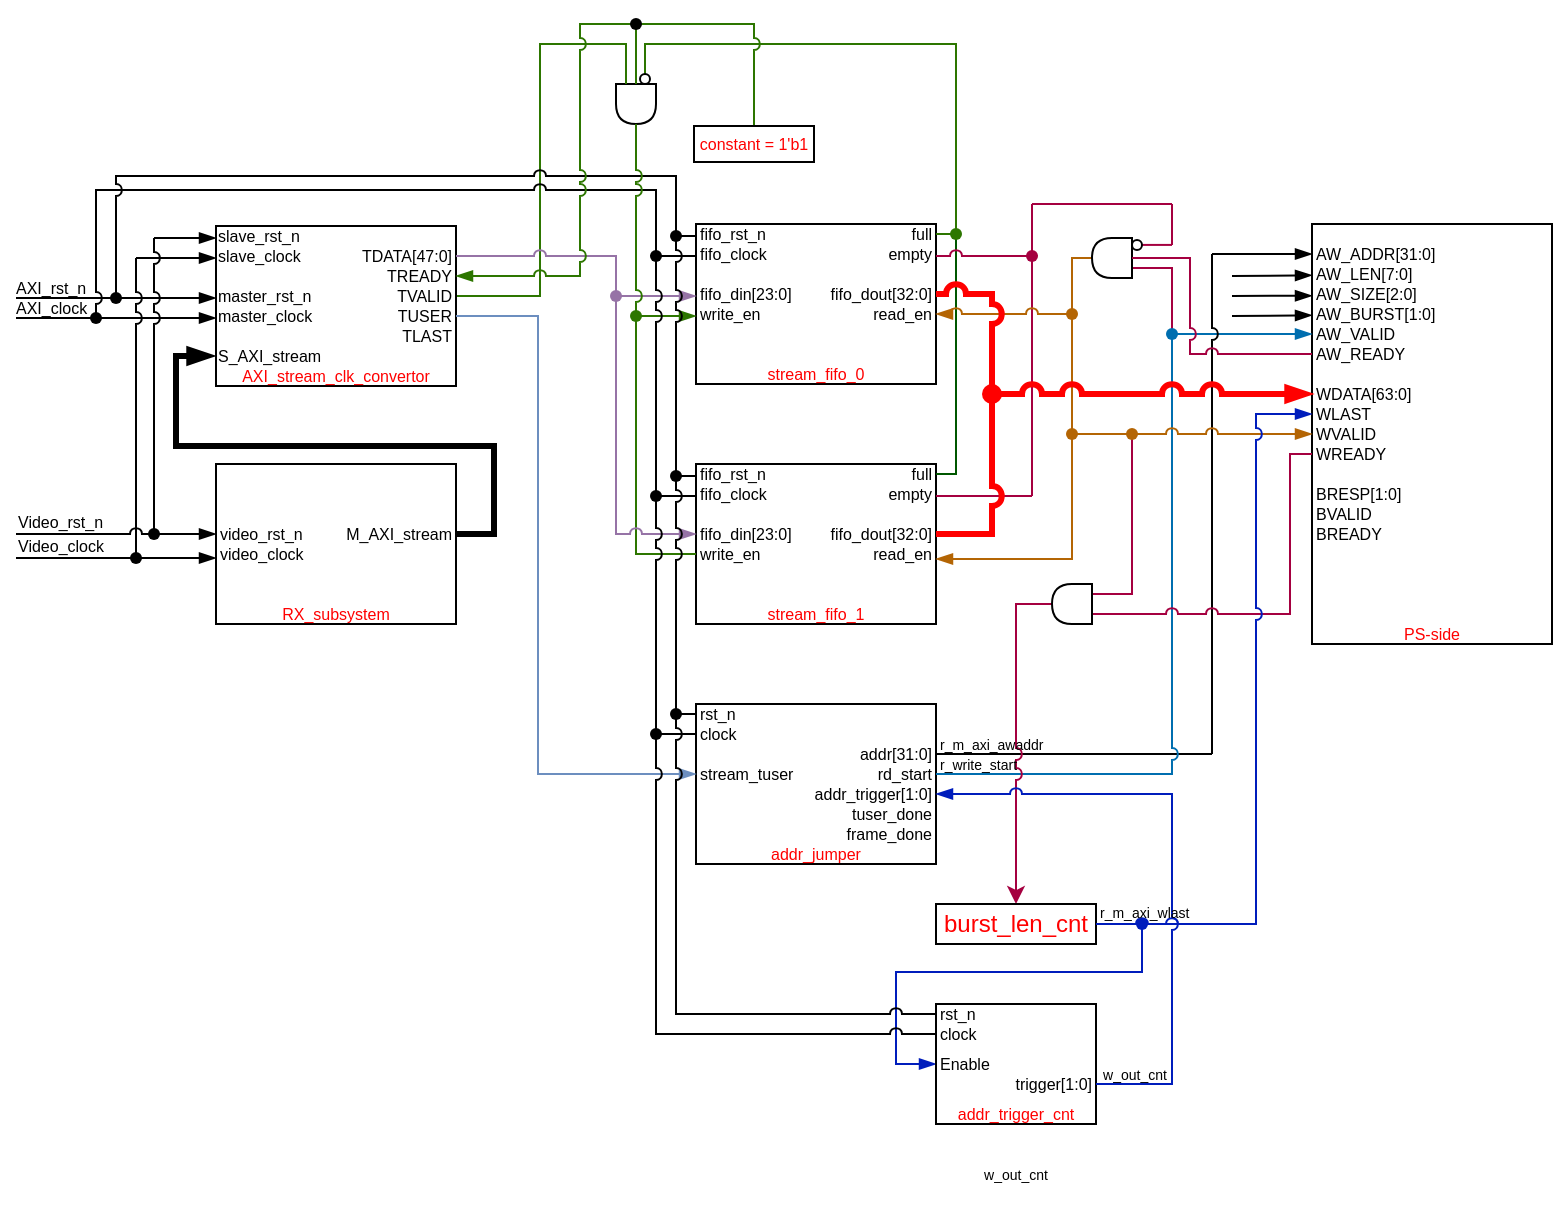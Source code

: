<mxfile version="22.1.0" type="github">
  <diagram name="Page-1" id="T_trgYmUdFwbFkKvSS2j">
    <mxGraphModel dx="683" dy="351" grid="1" gridSize="1" guides="1" tooltips="1" connect="1" arrows="1" fold="1" page="1" pageScale="1" pageWidth="1100" pageHeight="850" math="0" shadow="0">
      <root>
        <mxCell id="0" />
        <mxCell id="1" parent="0" />
        <mxCell id="fTM0DNvJYfySXZwp9rKw-4" value="" style="group;movable=1;resizable=1;rotatable=1;deletable=1;editable=1;locked=0;connectable=1;rounded=0;" parent="1" vertex="1" connectable="0">
          <mxGeometry x="502" y="200" width="120" height="80" as="geometry" />
        </mxCell>
        <mxCell id="fTM0DNvJYfySXZwp9rKw-5" value="" style="rounded=0;whiteSpace=wrap;html=1;points=[[0,0.25,0,0,0],[0,0.5,0,0,0],[0,0.75,0,0,0],[0.25,0,0,0,0],[0.25,1,0,0,0],[0.5,0,0,0,0],[0.5,1,0,0,0],[0.75,0,0,0,0],[0.75,1,0,0,0],[1,0,0,0,0],[1,0.25,0,0,0],[1,0.5,0,0,0],[1,0.75,0,0,0],[1,1,0,0,0]];movable=1;resizable=1;rotatable=1;deletable=1;editable=1;locked=0;connectable=1;" parent="fTM0DNvJYfySXZwp9rKw-4" vertex="1">
          <mxGeometry width="120" height="80" as="geometry" />
        </mxCell>
        <mxCell id="fTM0DNvJYfySXZwp9rKw-6" value="&lt;font style=&quot;font-size: 8px;&quot;&gt;fifo_din[23:0]&lt;/font&gt;" style="text;html=1;strokeColor=none;fillColor=none;align=left;verticalAlign=middle;whiteSpace=wrap;rounded=0;strokeWidth=0;fontSize=8;horizontal=1;movable=1;resizable=1;rotatable=1;deletable=1;editable=1;locked=0;connectable=1;" parent="fTM0DNvJYfySXZwp9rKw-4" vertex="1">
          <mxGeometry y="30" width="60" height="10" as="geometry" />
        </mxCell>
        <mxCell id="fTM0DNvJYfySXZwp9rKw-7" value="&lt;font style=&quot;font-size: 8px;&quot;&gt;write_en&lt;/font&gt;" style="text;html=1;strokeColor=none;fillColor=none;align=left;verticalAlign=middle;whiteSpace=wrap;rounded=0;strokeWidth=0;fontSize=8;horizontal=1;movable=1;resizable=1;rotatable=1;deletable=1;editable=1;locked=0;connectable=1;" parent="fTM0DNvJYfySXZwp9rKw-4" vertex="1">
          <mxGeometry y="40" width="60" height="10" as="geometry" />
        </mxCell>
        <mxCell id="fTM0DNvJYfySXZwp9rKw-8" value="&lt;font style=&quot;font-size: 8px;&quot;&gt;fifo_dout[32:0]&lt;/font&gt;" style="text;html=1;strokeColor=none;fillColor=none;align=right;verticalAlign=middle;whiteSpace=wrap;rounded=0;strokeWidth=0;fontSize=8;horizontal=1;movable=1;resizable=1;rotatable=1;deletable=1;editable=1;locked=0;connectable=1;" parent="fTM0DNvJYfySXZwp9rKw-4" vertex="1">
          <mxGeometry x="60" y="30" width="60" height="10" as="geometry" />
        </mxCell>
        <mxCell id="fTM0DNvJYfySXZwp9rKw-9" value="&lt;font style=&quot;font-size: 8px;&quot;&gt;full&lt;/font&gt;" style="text;html=1;strokeColor=none;fillColor=none;align=right;verticalAlign=middle;whiteSpace=wrap;rounded=0;strokeWidth=0;fontSize=8;horizontal=1;movable=1;resizable=1;rotatable=1;deletable=1;editable=1;locked=0;connectable=1;" parent="fTM0DNvJYfySXZwp9rKw-4" vertex="1">
          <mxGeometry x="60" width="60" height="10" as="geometry" />
        </mxCell>
        <mxCell id="fTM0DNvJYfySXZwp9rKw-10" value="&lt;font style=&quot;font-size: 8px;&quot;&gt;empty&lt;/font&gt;" style="text;html=1;strokeColor=none;fillColor=none;align=right;verticalAlign=middle;whiteSpace=wrap;rounded=0;strokeWidth=0;fontSize=8;horizontal=1;movable=1;resizable=1;rotatable=1;deletable=1;editable=1;locked=0;connectable=1;" parent="fTM0DNvJYfySXZwp9rKw-4" vertex="1">
          <mxGeometry x="60" y="10" width="60" height="10" as="geometry" />
        </mxCell>
        <mxCell id="fTM0DNvJYfySXZwp9rKw-11" value="&lt;font style=&quot;font-size: 8px;&quot;&gt;read_en&lt;/font&gt;" style="text;html=1;strokeColor=none;fillColor=none;align=right;verticalAlign=middle;whiteSpace=wrap;rounded=0;strokeWidth=0;fontSize=8;horizontal=1;movable=1;resizable=1;rotatable=1;deletable=1;editable=1;locked=0;connectable=1;" parent="fTM0DNvJYfySXZwp9rKw-4" vertex="1">
          <mxGeometry x="60" y="40" width="60" height="10" as="geometry" />
        </mxCell>
        <mxCell id="fTM0DNvJYfySXZwp9rKw-12" value="fifo_clock" style="text;html=1;strokeColor=none;fillColor=none;align=left;verticalAlign=middle;whiteSpace=wrap;rounded=0;strokeWidth=0;fontSize=8;horizontal=1;movable=1;resizable=1;rotatable=1;deletable=1;editable=1;locked=0;connectable=1;" parent="fTM0DNvJYfySXZwp9rKw-4" vertex="1">
          <mxGeometry y="10" width="60" height="10" as="geometry" />
        </mxCell>
        <mxCell id="fTM0DNvJYfySXZwp9rKw-13" value="fifo_rst_n" style="text;html=1;strokeColor=none;fillColor=none;align=left;verticalAlign=middle;whiteSpace=wrap;rounded=0;strokeWidth=0;fontSize=8;horizontal=1;movable=1;resizable=1;rotatable=1;deletable=1;editable=1;locked=0;connectable=1;" parent="fTM0DNvJYfySXZwp9rKw-4" vertex="1">
          <mxGeometry width="60" height="10" as="geometry" />
        </mxCell>
        <mxCell id="fTM0DNvJYfySXZwp9rKw-14" value="&lt;font color=&quot;#ff0000&quot;&gt;stream_fifo_0&lt;/font&gt;" style="text;html=1;strokeColor=none;fillColor=none;align=center;verticalAlign=middle;whiteSpace=wrap;rounded=0;fontSize=8;movable=1;resizable=1;rotatable=1;deletable=1;editable=1;locked=0;connectable=1;" parent="fTM0DNvJYfySXZwp9rKw-4" vertex="1">
          <mxGeometry x="30" y="70" width="60" height="10" as="geometry" />
        </mxCell>
        <mxCell id="fTM0DNvJYfySXZwp9rKw-15" value="" style="group;movable=1;resizable=1;rotatable=1;deletable=1;editable=1;locked=0;connectable=1;rounded=0;" parent="1" vertex="1" connectable="0">
          <mxGeometry x="502" y="440" width="120" height="80" as="geometry" />
        </mxCell>
        <mxCell id="fTM0DNvJYfySXZwp9rKw-16" value="" style="rounded=0;whiteSpace=wrap;html=1;movable=1;resizable=1;rotatable=1;deletable=1;editable=1;locked=0;connectable=1;" parent="fTM0DNvJYfySXZwp9rKw-15" vertex="1">
          <mxGeometry width="120" height="80" as="geometry" />
        </mxCell>
        <mxCell id="fTM0DNvJYfySXZwp9rKw-17" value="&lt;font style=&quot;font-size: 8px;&quot;&gt;stream_tuser&lt;/font&gt;" style="text;html=1;strokeColor=none;fillColor=none;align=left;verticalAlign=middle;whiteSpace=wrap;rounded=0;strokeWidth=0;fontSize=8;horizontal=1;movable=1;resizable=1;rotatable=1;deletable=1;editable=1;locked=0;connectable=1;" parent="fTM0DNvJYfySXZwp9rKw-15" vertex="1">
          <mxGeometry y="30" width="60" height="10" as="geometry" />
        </mxCell>
        <mxCell id="fTM0DNvJYfySXZwp9rKw-18" value="clock" style="text;html=1;strokeColor=none;fillColor=none;align=left;verticalAlign=middle;whiteSpace=wrap;rounded=0;strokeWidth=0;fontSize=8;horizontal=1;movable=1;resizable=1;rotatable=1;deletable=1;editable=1;locked=0;connectable=1;" parent="fTM0DNvJYfySXZwp9rKw-15" vertex="1">
          <mxGeometry y="10" width="60" height="10" as="geometry" />
        </mxCell>
        <mxCell id="fTM0DNvJYfySXZwp9rKw-19" value="rst_n" style="text;html=1;strokeColor=none;fillColor=none;align=left;verticalAlign=middle;whiteSpace=wrap;rounded=0;strokeWidth=0;fontSize=8;horizontal=1;movable=1;resizable=1;rotatable=1;deletable=1;editable=1;locked=0;connectable=1;" parent="fTM0DNvJYfySXZwp9rKw-15" vertex="1">
          <mxGeometry width="60" height="10" as="geometry" />
        </mxCell>
        <mxCell id="fTM0DNvJYfySXZwp9rKw-20" value="&lt;font style=&quot;font-size: 8px;&quot;&gt;addr_trigger[1:0]&lt;/font&gt;" style="text;html=1;strokeColor=none;fillColor=none;align=right;verticalAlign=middle;whiteSpace=wrap;rounded=0;strokeWidth=0;fontSize=8;horizontal=1;movable=1;resizable=1;rotatable=1;deletable=1;editable=1;locked=0;connectable=1;" parent="fTM0DNvJYfySXZwp9rKw-15" vertex="1">
          <mxGeometry x="60" y="40" width="60" height="10" as="geometry" />
        </mxCell>
        <mxCell id="fTM0DNvJYfySXZwp9rKw-21" value="rd_start" style="text;html=1;strokeColor=none;fillColor=none;align=right;verticalAlign=middle;whiteSpace=wrap;rounded=0;strokeWidth=0;fontSize=8;horizontal=1;movable=1;resizable=1;rotatable=1;deletable=1;editable=1;locked=0;connectable=1;" parent="fTM0DNvJYfySXZwp9rKw-15" vertex="1">
          <mxGeometry x="60" y="30" width="60" height="10" as="geometry" />
        </mxCell>
        <mxCell id="fTM0DNvJYfySXZwp9rKw-22" value="addr[31:0]" style="text;html=1;strokeColor=none;fillColor=none;align=right;verticalAlign=middle;whiteSpace=wrap;rounded=0;strokeWidth=0;fontSize=8;horizontal=1;movable=1;resizable=1;rotatable=1;deletable=1;editable=1;locked=0;connectable=1;" parent="fTM0DNvJYfySXZwp9rKw-15" vertex="1">
          <mxGeometry x="60" y="20" width="60" height="10" as="geometry" />
        </mxCell>
        <mxCell id="fTM0DNvJYfySXZwp9rKw-23" value="&lt;font color=&quot;#ff0000&quot;&gt;addr_jumper&lt;/font&gt;" style="text;html=1;strokeColor=none;fillColor=none;align=center;verticalAlign=middle;whiteSpace=wrap;rounded=0;fontSize=8;movable=1;resizable=1;rotatable=1;deletable=1;editable=1;locked=0;connectable=1;" parent="fTM0DNvJYfySXZwp9rKw-15" vertex="1">
          <mxGeometry x="30" y="70" width="60" height="10" as="geometry" />
        </mxCell>
        <mxCell id="gBf5a1rEPs-FKC83FTHr-13" value="tuser_done" style="text;html=1;strokeColor=none;fillColor=none;align=right;verticalAlign=middle;whiteSpace=wrap;rounded=0;strokeWidth=0;fontSize=8;horizontal=1;movable=1;resizable=1;rotatable=1;deletable=1;editable=1;locked=0;connectable=1;" parent="fTM0DNvJYfySXZwp9rKw-15" vertex="1">
          <mxGeometry x="60" y="50" width="60" height="10" as="geometry" />
        </mxCell>
        <mxCell id="gBf5a1rEPs-FKC83FTHr-14" value="frame_done" style="text;html=1;strokeColor=none;fillColor=none;align=right;verticalAlign=middle;whiteSpace=wrap;rounded=0;strokeWidth=0;fontSize=8;horizontal=1;movable=1;resizable=1;rotatable=1;deletable=1;editable=1;locked=0;connectable=1;" parent="fTM0DNvJYfySXZwp9rKw-15" vertex="1">
          <mxGeometry x="60" y="60" width="60" height="10" as="geometry" />
        </mxCell>
        <mxCell id="fTM0DNvJYfySXZwp9rKw-24" value="" style="group;movable=1;resizable=1;rotatable=1;deletable=1;editable=1;locked=0;connectable=1;rounded=0;" parent="1" vertex="1" connectable="0">
          <mxGeometry x="502" y="320" width="120" height="80" as="geometry" />
        </mxCell>
        <mxCell id="fTM0DNvJYfySXZwp9rKw-25" value="" style="rounded=0;whiteSpace=wrap;html=1;points=[[0,0.25,0,0,0],[0,0.5,0,0,0],[0,0.75,0,0,0],[0.25,0,0,0,0],[0.25,1,0,0,0],[0.5,0,0,0,0],[0.5,1,0,0,0],[0.75,0,0,0,0],[0.75,1,0,0,0],[1,0,0,0,0],[1,0.25,0,0,0],[1,0.5,0,0,0],[1,0.75,0,0,0],[1,1,0,0,0]];movable=1;resizable=1;rotatable=1;deletable=1;editable=1;locked=0;connectable=1;" parent="fTM0DNvJYfySXZwp9rKw-24" vertex="1">
          <mxGeometry width="120" height="80" as="geometry" />
        </mxCell>
        <mxCell id="fTM0DNvJYfySXZwp9rKw-26" value="&lt;font style=&quot;font-size: 8px;&quot;&gt;fifo_din[23:0]&lt;/font&gt;" style="text;html=1;strokeColor=none;fillColor=none;align=left;verticalAlign=middle;whiteSpace=wrap;rounded=0;strokeWidth=0;fontSize=8;horizontal=1;movable=1;resizable=1;rotatable=1;deletable=1;editable=1;locked=0;connectable=1;" parent="fTM0DNvJYfySXZwp9rKw-24" vertex="1">
          <mxGeometry y="30" width="60" height="10" as="geometry" />
        </mxCell>
        <mxCell id="fTM0DNvJYfySXZwp9rKw-27" value="&lt;font style=&quot;font-size: 8px;&quot;&gt;write_en&lt;/font&gt;" style="text;html=1;strokeColor=none;fillColor=none;align=left;verticalAlign=middle;whiteSpace=wrap;rounded=0;strokeWidth=0;fontSize=8;horizontal=1;movable=1;resizable=1;rotatable=1;deletable=1;editable=1;locked=0;connectable=1;" parent="fTM0DNvJYfySXZwp9rKw-24" vertex="1">
          <mxGeometry y="40" width="60" height="10" as="geometry" />
        </mxCell>
        <mxCell id="fTM0DNvJYfySXZwp9rKw-28" value="&lt;font style=&quot;font-size: 8px;&quot;&gt;fifo_dout[32:0]&lt;/font&gt;" style="text;html=1;strokeColor=none;fillColor=none;align=right;verticalAlign=middle;whiteSpace=wrap;rounded=0;strokeWidth=0;fontSize=8;horizontal=1;movable=1;resizable=1;rotatable=1;deletable=1;editable=1;locked=0;connectable=1;" parent="fTM0DNvJYfySXZwp9rKw-24" vertex="1">
          <mxGeometry x="60" y="30" width="60" height="10" as="geometry" />
        </mxCell>
        <mxCell id="fTM0DNvJYfySXZwp9rKw-29" value="&lt;font style=&quot;font-size: 8px;&quot;&gt;full&lt;/font&gt;" style="text;html=1;strokeColor=none;fillColor=none;align=right;verticalAlign=middle;whiteSpace=wrap;rounded=0;strokeWidth=0;fontSize=8;horizontal=1;movable=1;resizable=1;rotatable=1;deletable=1;editable=1;locked=0;connectable=1;" parent="fTM0DNvJYfySXZwp9rKw-24" vertex="1">
          <mxGeometry x="60" width="60" height="10" as="geometry" />
        </mxCell>
        <mxCell id="fTM0DNvJYfySXZwp9rKw-30" value="&lt;font style=&quot;font-size: 8px;&quot;&gt;empty&lt;/font&gt;" style="text;html=1;strokeColor=none;fillColor=none;align=right;verticalAlign=middle;whiteSpace=wrap;rounded=0;strokeWidth=0;fontSize=8;horizontal=1;movable=1;resizable=1;rotatable=1;deletable=1;editable=1;locked=0;connectable=1;" parent="fTM0DNvJYfySXZwp9rKw-24" vertex="1">
          <mxGeometry x="60" y="10" width="60" height="10" as="geometry" />
        </mxCell>
        <mxCell id="fTM0DNvJYfySXZwp9rKw-31" value="&lt;font style=&quot;font-size: 8px;&quot;&gt;read_en&lt;/font&gt;" style="text;html=1;strokeColor=none;fillColor=none;align=right;verticalAlign=middle;whiteSpace=wrap;rounded=0;strokeWidth=0;fontSize=8;horizontal=1;movable=1;resizable=1;rotatable=1;deletable=1;editable=1;locked=0;connectable=1;" parent="fTM0DNvJYfySXZwp9rKw-24" vertex="1">
          <mxGeometry x="60" y="40" width="60" height="10" as="geometry" />
        </mxCell>
        <mxCell id="fTM0DNvJYfySXZwp9rKw-32" value="fifo_clock" style="text;html=1;strokeColor=none;fillColor=none;align=left;verticalAlign=middle;whiteSpace=wrap;rounded=0;strokeWidth=0;fontSize=8;horizontal=1;movable=1;resizable=1;rotatable=1;deletable=1;editable=1;locked=0;connectable=1;" parent="fTM0DNvJYfySXZwp9rKw-24" vertex="1">
          <mxGeometry y="10" width="60" height="10" as="geometry" />
        </mxCell>
        <mxCell id="fTM0DNvJYfySXZwp9rKw-33" value="fifo_rst_n" style="text;html=1;strokeColor=none;fillColor=none;align=left;verticalAlign=middle;whiteSpace=wrap;rounded=0;strokeWidth=0;fontSize=8;horizontal=1;movable=1;resizable=1;rotatable=1;deletable=1;editable=1;locked=0;connectable=1;" parent="fTM0DNvJYfySXZwp9rKw-24" vertex="1">
          <mxGeometry width="60" height="10" as="geometry" />
        </mxCell>
        <mxCell id="fTM0DNvJYfySXZwp9rKw-34" value="&lt;font color=&quot;#ff0000&quot;&gt;stream_fifo_1&lt;/font&gt;" style="text;html=1;strokeColor=none;fillColor=none;align=center;verticalAlign=middle;whiteSpace=wrap;rounded=0;fontSize=8;movable=1;resizable=1;rotatable=1;deletable=1;editable=1;locked=0;connectable=1;" parent="fTM0DNvJYfySXZwp9rKw-24" vertex="1">
          <mxGeometry x="30" y="70" width="60" height="10" as="geometry" />
        </mxCell>
        <mxCell id="fTM0DNvJYfySXZwp9rKw-48" value="" style="group;movable=1;resizable=1;rotatable=1;deletable=1;editable=1;locked=0;connectable=1;rounded=0;" parent="1" vertex="1" connectable="0">
          <mxGeometry x="262" y="320" width="120" height="80" as="geometry" />
        </mxCell>
        <mxCell id="fTM0DNvJYfySXZwp9rKw-49" value="" style="rounded=0;whiteSpace=wrap;html=1;movable=1;resizable=1;rotatable=1;deletable=1;editable=1;locked=0;connectable=1;container=0;" parent="fTM0DNvJYfySXZwp9rKw-48" vertex="1">
          <mxGeometry width="120" height="80" as="geometry" />
        </mxCell>
        <mxCell id="fTM0DNvJYfySXZwp9rKw-50" value="&lt;font style=&quot;font-size: 8px;&quot;&gt;video_rst_n&lt;/font&gt;" style="text;html=1;strokeColor=none;fillColor=none;align=left;verticalAlign=middle;whiteSpace=wrap;rounded=0;strokeWidth=0;fontSize=8;horizontal=1;movable=1;resizable=1;rotatable=1;deletable=1;editable=1;locked=0;connectable=1;container=0;" parent="fTM0DNvJYfySXZwp9rKw-48" vertex="1">
          <mxGeometry y="30" width="60" height="10" as="geometry" />
        </mxCell>
        <mxCell id="fTM0DNvJYfySXZwp9rKw-51" value="M_AXI_stream" style="text;html=1;strokeColor=none;fillColor=none;align=right;verticalAlign=middle;whiteSpace=wrap;rounded=0;strokeWidth=0;fontSize=8;horizontal=1;movable=1;resizable=1;rotatable=1;deletable=1;editable=1;locked=0;connectable=1;container=0;" parent="fTM0DNvJYfySXZwp9rKw-48" vertex="1">
          <mxGeometry x="60" y="30" width="60" height="10" as="geometry" />
        </mxCell>
        <mxCell id="fTM0DNvJYfySXZwp9rKw-52" value="&lt;font color=&quot;#ff0000&quot;&gt;RX_subsystem&lt;/font&gt;" style="text;html=1;strokeColor=none;fillColor=none;align=center;verticalAlign=middle;whiteSpace=wrap;rounded=0;fontSize=8;movable=1;resizable=1;rotatable=1;deletable=1;editable=1;locked=0;connectable=1;container=0;" parent="fTM0DNvJYfySXZwp9rKw-48" vertex="1">
          <mxGeometry x="30" y="70" width="60" height="10" as="geometry" />
        </mxCell>
        <mxCell id="fTM0DNvJYfySXZwp9rKw-53" value="&lt;font style=&quot;font-size: 8px;&quot;&gt;video_clock&lt;/font&gt;" style="text;html=1;strokeColor=none;fillColor=none;align=left;verticalAlign=middle;whiteSpace=wrap;rounded=0;strokeWidth=0;fontSize=8;horizontal=1;movable=1;resizable=1;rotatable=1;deletable=1;editable=1;locked=0;connectable=1;container=0;" parent="fTM0DNvJYfySXZwp9rKw-48" vertex="1">
          <mxGeometry y="40" width="60" height="10" as="geometry" />
        </mxCell>
        <mxCell id="fTM0DNvJYfySXZwp9rKw-59" value="" style="endArrow=blockThin;html=1;rounded=0;endFill=1;movable=1;resizable=1;rotatable=1;deletable=1;editable=1;locked=0;connectable=1;jumpStyle=arc;" parent="1" edge="1">
          <mxGeometry width="50" height="50" relative="1" as="geometry">
            <mxPoint x="231" y="207" as="sourcePoint" />
            <mxPoint x="262" y="207" as="targetPoint" />
          </mxGeometry>
        </mxCell>
        <mxCell id="fTM0DNvJYfySXZwp9rKw-60" value="" style="endArrow=blockThin;html=1;rounded=0;endFill=1;movable=1;resizable=1;rotatable=1;deletable=1;editable=1;locked=0;connectable=1;jumpStyle=arc;" parent="1" edge="1">
          <mxGeometry width="50" height="50" relative="1" as="geometry">
            <mxPoint x="222" y="217" as="sourcePoint" />
            <mxPoint x="262" y="217" as="targetPoint" />
          </mxGeometry>
        </mxCell>
        <mxCell id="fTM0DNvJYfySXZwp9rKw-61" value="" style="endArrow=blockThin;html=1;rounded=0;endFill=1;movable=1;resizable=1;rotatable=1;deletable=1;editable=1;locked=0;connectable=1;jumpStyle=arc;" parent="1" edge="1">
          <mxGeometry width="50" height="50" relative="1" as="geometry">
            <mxPoint x="162" y="237" as="sourcePoint" />
            <mxPoint x="262" y="237" as="targetPoint" />
          </mxGeometry>
        </mxCell>
        <mxCell id="fTM0DNvJYfySXZwp9rKw-62" value="" style="endArrow=blockThin;html=1;rounded=0;endFill=1;movable=1;resizable=1;rotatable=1;deletable=1;editable=1;locked=0;connectable=1;jumpStyle=arc;" parent="1" source="fTM0DNvJYfySXZwp9rKw-103" edge="1">
          <mxGeometry width="50" height="50" relative="1" as="geometry">
            <mxPoint x="162" y="247" as="sourcePoint" />
            <mxPoint x="262" y="247" as="targetPoint" />
          </mxGeometry>
        </mxCell>
        <mxCell id="fTM0DNvJYfySXZwp9rKw-63" value="" style="endArrow=none;html=1;rounded=0;startArrow=none;startFill=0;movable=1;resizable=1;rotatable=1;deletable=1;editable=1;locked=0;connectable=1;jumpStyle=arc;" parent="1" edge="1">
          <mxGeometry width="50" height="50" relative="1" as="geometry">
            <mxPoint x="231" y="207" as="sourcePoint" />
            <mxPoint x="231" y="355" as="targetPoint" />
          </mxGeometry>
        </mxCell>
        <mxCell id="fTM0DNvJYfySXZwp9rKw-64" value="" style="endArrow=none;html=1;rounded=0;startArrow=none;startFill=0;movable=1;resizable=1;rotatable=1;deletable=1;editable=1;locked=0;connectable=1;jumpStyle=arc;" parent="1" edge="1">
          <mxGeometry width="50" height="50" relative="1" as="geometry">
            <mxPoint x="222" y="217" as="sourcePoint" />
            <mxPoint x="222" y="367" as="targetPoint" />
          </mxGeometry>
        </mxCell>
        <mxCell id="fTM0DNvJYfySXZwp9rKw-65" value="" style="endArrow=blockThin;html=1;rounded=0;endFill=1;movable=1;resizable=1;rotatable=1;deletable=1;editable=1;locked=0;connectable=1;entryX=0;entryY=0.5;entryDx=0;entryDy=0;jumpStyle=arc;" parent="1" source="DFjxJVPFyk8L71EdaPLH-11" target="fTM0DNvJYfySXZwp9rKw-50" edge="1">
          <mxGeometry width="50" height="50" relative="1" as="geometry">
            <mxPoint x="162" y="355" as="sourcePoint" />
            <mxPoint x="262" y="355" as="targetPoint" />
          </mxGeometry>
        </mxCell>
        <mxCell id="fTM0DNvJYfySXZwp9rKw-66" value="" style="endArrow=blockThin;html=1;rounded=0;endFill=1;movable=1;resizable=1;rotatable=1;deletable=1;editable=1;locked=0;connectable=1;jumpStyle=arc;" parent="1" source="DFjxJVPFyk8L71EdaPLH-13" edge="1">
          <mxGeometry width="50" height="50" relative="1" as="geometry">
            <mxPoint x="162" y="367" as="sourcePoint" />
            <mxPoint x="262" y="367" as="targetPoint" />
          </mxGeometry>
        </mxCell>
        <mxCell id="fTM0DNvJYfySXZwp9rKw-67" value="Video_rst_n" style="text;html=1;strokeColor=none;fillColor=none;align=left;verticalAlign=middle;whiteSpace=wrap;rounded=0;strokeWidth=0;fontSize=8;horizontal=1;movable=1;resizable=1;rotatable=1;deletable=1;editable=1;locked=0;connectable=1;container=0;" parent="1" vertex="1">
          <mxGeometry x="161" y="344" width="60" height="10" as="geometry" />
        </mxCell>
        <mxCell id="fTM0DNvJYfySXZwp9rKw-68" value="Video_clock" style="text;html=1;strokeColor=none;fillColor=none;align=left;verticalAlign=middle;whiteSpace=wrap;rounded=0;strokeWidth=0;fontSize=8;horizontal=1;movable=1;resizable=1;rotatable=1;deletable=1;editable=1;locked=0;connectable=1;container=0;" parent="1" vertex="1">
          <mxGeometry x="161" y="356" width="60" height="10" as="geometry" />
        </mxCell>
        <mxCell id="fTM0DNvJYfySXZwp9rKw-69" value="AXI_rst_n" style="text;html=1;strokeColor=none;fillColor=none;align=left;verticalAlign=middle;whiteSpace=wrap;rounded=0;strokeWidth=0;fontSize=8;horizontal=1;movable=1;resizable=1;rotatable=1;deletable=1;editable=1;locked=0;connectable=1;container=0;" parent="1" vertex="1">
          <mxGeometry x="160" y="227" width="60" height="10" as="geometry" />
        </mxCell>
        <mxCell id="fTM0DNvJYfySXZwp9rKw-70" value="AXI_clock" style="text;html=1;strokeColor=none;fillColor=none;align=left;verticalAlign=middle;whiteSpace=wrap;rounded=0;strokeWidth=0;fontSize=8;horizontal=1;movable=1;resizable=1;rotatable=1;deletable=1;editable=1;locked=0;connectable=1;container=0;" parent="1" vertex="1">
          <mxGeometry x="160" y="237" width="60" height="10" as="geometry" />
        </mxCell>
        <mxCell id="fTM0DNvJYfySXZwp9rKw-79" value="" style="endArrow=none;html=1;rounded=0;endFill=0;movable=1;resizable=1;rotatable=1;deletable=1;editable=1;locked=0;connectable=1;jumpStyle=arc;" parent="1" edge="1">
          <mxGeometry width="50" height="50" relative="1" as="geometry">
            <mxPoint x="502" y="336" as="sourcePoint" />
            <mxPoint x="482" y="336" as="targetPoint" />
          </mxGeometry>
        </mxCell>
        <mxCell id="fTM0DNvJYfySXZwp9rKw-80" value="" style="endArrow=none;html=1;rounded=0;endFill=0;movable=1;resizable=1;rotatable=1;deletable=1;editable=1;locked=0;connectable=1;jumpStyle=arc;" parent="1" edge="1">
          <mxGeometry width="50" height="50" relative="1" as="geometry">
            <mxPoint x="502" y="326" as="sourcePoint" />
            <mxPoint x="492" y="326" as="targetPoint" />
          </mxGeometry>
        </mxCell>
        <mxCell id="fTM0DNvJYfySXZwp9rKw-81" value="" style="endArrow=none;html=1;rounded=0;endFill=0;movable=1;resizable=1;rotatable=1;deletable=1;editable=1;locked=0;connectable=1;jumpStyle=arc;" parent="1" edge="1">
          <mxGeometry width="50" height="50" relative="1" as="geometry">
            <mxPoint x="502" y="216" as="sourcePoint" />
            <mxPoint x="482" y="216" as="targetPoint" />
          </mxGeometry>
        </mxCell>
        <mxCell id="fTM0DNvJYfySXZwp9rKw-82" value="" style="endArrow=none;html=1;rounded=0;endFill=0;movable=1;resizable=1;rotatable=1;deletable=1;editable=1;locked=0;connectable=1;jumpStyle=arc;" parent="1" edge="1">
          <mxGeometry width="50" height="50" relative="1" as="geometry">
            <mxPoint x="502" y="206" as="sourcePoint" />
            <mxPoint x="492" y="206" as="targetPoint" />
          </mxGeometry>
        </mxCell>
        <mxCell id="fTM0DNvJYfySXZwp9rKw-85" value="" style="endArrow=none;html=1;rounded=0;endFill=0;fillColor=#e1d5e7;strokeColor=#9673a6;startArrow=blockThin;startFill=1;movable=1;resizable=1;rotatable=1;deletable=1;editable=1;locked=0;connectable=1;jumpStyle=arc;" parent="1" edge="1">
          <mxGeometry width="50" height="50" relative="1" as="geometry">
            <mxPoint x="502" y="236" as="sourcePoint" />
            <mxPoint x="462" y="236" as="targetPoint" />
          </mxGeometry>
        </mxCell>
        <mxCell id="fTM0DNvJYfySXZwp9rKw-99" value="" style="endArrow=none;html=1;rounded=0;endFill=0;fillColor=#60a917;strokeColor=#2D7600;movable=1;resizable=1;rotatable=1;deletable=1;editable=1;locked=0;connectable=1;jumpStyle=arc;" parent="1" edge="1">
          <mxGeometry width="50" height="50" relative="1" as="geometry">
            <mxPoint x="632" y="205" as="sourcePoint" />
            <mxPoint x="622" y="205" as="targetPoint" />
          </mxGeometry>
        </mxCell>
        <mxCell id="fTM0DNvJYfySXZwp9rKw-101" value="" style="endArrow=none;html=1;rounded=0;endFill=0;fillColor=#60a917;strokeColor=#2D7600;startArrow=blockThin;startFill=1;movable=1;resizable=1;rotatable=1;deletable=1;editable=1;locked=0;connectable=1;jumpStyle=arc;" parent="1" edge="1">
          <mxGeometry width="50" height="50" relative="1" as="geometry">
            <mxPoint x="502" y="246" as="sourcePoint" />
            <mxPoint x="472" y="246" as="targetPoint" />
          </mxGeometry>
        </mxCell>
        <mxCell id="fTM0DNvJYfySXZwp9rKw-105" value="" style="shape=waypoint;sketch=0;fillStyle=solid;size=6;pointerEvents=1;points=[];fillColor=none;resizable=1;rotatable=1;perimeter=centerPerimeter;snapToPoint=1;movable=1;deletable=1;editable=1;locked=0;connectable=1;" parent="1" vertex="1">
          <mxGeometry x="482" y="195" width="20" height="22" as="geometry" />
        </mxCell>
        <mxCell id="fTM0DNvJYfySXZwp9rKw-106" value="" style="shape=waypoint;sketch=0;fillStyle=solid;size=6;pointerEvents=1;points=[];fillColor=none;resizable=1;rotatable=1;perimeter=centerPerimeter;snapToPoint=1;movable=1;deletable=1;editable=1;locked=0;connectable=1;" parent="1" vertex="1">
          <mxGeometry x="472" y="206" width="20" height="20" as="geometry" />
        </mxCell>
        <mxCell id="rp5CnQPVf0M-Nyt8Gne1-17" style="edgeStyle=orthogonalEdgeStyle;rounded=0;orthogonalLoop=1;jettySize=auto;html=1;entryX=0;entryY=0.5;entryDx=0;entryDy=0;endArrow=none;endFill=0;movable=1;resizable=1;rotatable=1;deletable=1;editable=1;locked=0;connectable=1;jumpStyle=arc;" parent="1" source="gBf5a1rEPs-FKC83FTHr-6" target="fTM0DNvJYfySXZwp9rKw-19" edge="1">
          <mxGeometry relative="1" as="geometry">
            <mxPoint x="494" y="437.093" as="targetPoint" />
            <Array as="points">
              <mxPoint x="492" y="445" />
            </Array>
          </mxGeometry>
        </mxCell>
        <mxCell id="fTM0DNvJYfySXZwp9rKw-107" value="" style="shape=waypoint;sketch=0;fillStyle=solid;size=6;pointerEvents=1;points=[];fillColor=none;resizable=1;rotatable=1;perimeter=centerPerimeter;snapToPoint=1;movable=1;deletable=1;editable=1;locked=0;connectable=1;" parent="1" vertex="1">
          <mxGeometry x="482" y="316" width="20" height="20" as="geometry" />
        </mxCell>
        <mxCell id="DFjxJVPFyk8L71EdaPLH-10" style="edgeStyle=orthogonalEdgeStyle;rounded=0;orthogonalLoop=1;jettySize=auto;html=1;endArrow=none;endFill=0;entryX=0;entryY=0.5;entryDx=0;entryDy=0;movable=1;resizable=1;rotatable=1;deletable=1;editable=1;locked=0;connectable=1;jumpStyle=arc;" parent="1" source="gBf5a1rEPs-FKC83FTHr-9" target="fTM0DNvJYfySXZwp9rKw-18" edge="1">
          <mxGeometry relative="1" as="geometry">
            <mxPoint x="482" y="455" as="targetPoint" />
            <Array as="points">
              <mxPoint x="482" y="455" />
            </Array>
          </mxGeometry>
        </mxCell>
        <mxCell id="fTM0DNvJYfySXZwp9rKw-108" value="" style="shape=waypoint;sketch=0;fillStyle=solid;size=6;pointerEvents=1;points=[];fillColor=none;resizable=1;rotatable=1;perimeter=centerPerimeter;snapToPoint=1;movable=1;deletable=1;editable=1;locked=0;connectable=1;" parent="1" vertex="1">
          <mxGeometry x="472" y="326" width="20" height="20" as="geometry" />
        </mxCell>
        <mxCell id="rp5CnQPVf0M-Nyt8Gne1-4" style="edgeStyle=orthogonalEdgeStyle;rounded=0;orthogonalLoop=1;jettySize=auto;html=1;entryX=1;entryY=0.5;entryDx=0;entryDy=0;endArrow=none;endFill=0;fillColor=#008a00;strokeColor=#005700;movable=1;resizable=1;rotatable=1;deletable=1;editable=1;locked=0;connectable=1;jumpStyle=arc;" parent="1" source="fTM0DNvJYfySXZwp9rKw-109" target="fTM0DNvJYfySXZwp9rKw-29" edge="1">
          <mxGeometry relative="1" as="geometry">
            <mxPoint x="632" y="327.4" as="targetPoint" />
            <Array as="points">
              <mxPoint x="632" y="325" />
            </Array>
          </mxGeometry>
        </mxCell>
        <mxCell id="rp5CnQPVf0M-Nyt8Gne1-5" style="edgeStyle=orthogonalEdgeStyle;rounded=0;orthogonalLoop=1;jettySize=auto;html=1;entryX=0.5;entryY=0;entryDx=0;entryDy=0;endArrow=none;endFill=0;fillColor=#60a917;strokeColor=#2D7600;movable=1;resizable=1;rotatable=1;deletable=1;editable=1;locked=0;connectable=1;jumpStyle=arc;" parent="1" source="fTM0DNvJYfySXZwp9rKw-109" target="fTM0DNvJYfySXZwp9rKw-138" edge="1">
          <mxGeometry relative="1" as="geometry">
            <Array as="points">
              <mxPoint x="632" y="110" />
              <mxPoint x="477" y="110" />
            </Array>
          </mxGeometry>
        </mxCell>
        <mxCell id="fTM0DNvJYfySXZwp9rKw-109" value="" style="shape=waypoint;sketch=0;fillStyle=solid;size=6;pointerEvents=1;points=[];fillColor=#60a917;resizable=1;rotatable=1;perimeter=centerPerimeter;snapToPoint=1;fontColor=#ffffff;strokeColor=#2D7600;movable=1;deletable=1;editable=1;locked=0;connectable=1;" parent="1" vertex="1">
          <mxGeometry x="622" y="195" width="20" height="20" as="geometry" />
        </mxCell>
        <mxCell id="DFjxJVPFyk8L71EdaPLH-17" style="edgeStyle=orthogonalEdgeStyle;rounded=0;orthogonalLoop=1;jettySize=auto;html=1;entryX=0;entryY=0.5;entryDx=0;entryDy=0;fillColor=#60a917;strokeColor=#2D7600;endArrow=none;endFill=0;movable=1;resizable=1;rotatable=1;deletable=1;editable=1;locked=0;connectable=1;jumpStyle=arc;" parent="1" source="fTM0DNvJYfySXZwp9rKw-110" target="fTM0DNvJYfySXZwp9rKw-27" edge="1">
          <mxGeometry relative="1" as="geometry">
            <Array as="points">
              <mxPoint x="472" y="365" />
            </Array>
          </mxGeometry>
        </mxCell>
        <mxCell id="fTM0DNvJYfySXZwp9rKw-110" value="" style="shape=waypoint;sketch=0;fillStyle=solid;size=6;pointerEvents=1;points=[];fillColor=#60a917;resizable=1;rotatable=1;perimeter=centerPerimeter;snapToPoint=1;fontColor=#ffffff;strokeColor=#2D7600;movable=1;deletable=1;editable=1;locked=0;connectable=1;" parent="1" vertex="1">
          <mxGeometry x="462" y="236" width="20" height="20" as="geometry" />
        </mxCell>
        <mxCell id="DFjxJVPFyk8L71EdaPLH-19" style="edgeStyle=orthogonalEdgeStyle;rounded=0;orthogonalLoop=1;jettySize=auto;html=1;entryX=0;entryY=0.5;entryDx=0;entryDy=0;fillColor=#e1d5e7;strokeColor=#9673a6;endArrow=blockThin;endFill=1;movable=1;resizable=1;rotatable=1;deletable=1;editable=1;locked=0;connectable=1;jumpStyle=arc;" parent="1" source="fTM0DNvJYfySXZwp9rKw-111" target="fTM0DNvJYfySXZwp9rKw-26" edge="1">
          <mxGeometry relative="1" as="geometry">
            <mxPoint x="463" y="351" as="targetPoint" />
            <Array as="points">
              <mxPoint x="462" y="355" />
            </Array>
          </mxGeometry>
        </mxCell>
        <mxCell id="fTM0DNvJYfySXZwp9rKw-111" value="" style="shape=waypoint;sketch=0;fillStyle=solid;size=6;pointerEvents=1;points=[];fillColor=#e1d5e7;resizable=1;rotatable=1;perimeter=centerPerimeter;snapToPoint=1;strokeColor=#9673a6;movable=1;deletable=1;editable=1;locked=0;connectable=1;" parent="1" vertex="1">
          <mxGeometry x="452" y="226" width="20" height="20" as="geometry" />
        </mxCell>
        <mxCell id="fTM0DNvJYfySXZwp9rKw-112" value="" style="group;movable=1;resizable=1;rotatable=1;deletable=1;editable=1;locked=0;connectable=1;" parent="1" vertex="1" connectable="0">
          <mxGeometry x="810" y="200" width="120" height="210" as="geometry" />
        </mxCell>
        <mxCell id="fTM0DNvJYfySXZwp9rKw-113" value="" style="rounded=0;whiteSpace=wrap;html=1;movable=1;resizable=1;rotatable=1;deletable=1;editable=1;locked=0;connectable=1;container=0;" parent="fTM0DNvJYfySXZwp9rKw-112" vertex="1">
          <mxGeometry width="120" height="210" as="geometry" />
        </mxCell>
        <mxCell id="fTM0DNvJYfySXZwp9rKw-114" value="&lt;font color=&quot;#ff0000&quot;&gt;PS-side&lt;/font&gt;" style="text;html=1;strokeColor=none;fillColor=none;align=center;verticalAlign=middle;whiteSpace=wrap;rounded=0;fontSize=8;movable=1;resizable=1;rotatable=1;deletable=1;editable=1;locked=0;connectable=1;container=0;" parent="fTM0DNvJYfySXZwp9rKw-112" vertex="1">
          <mxGeometry x="30" y="200" width="60" height="10" as="geometry" />
        </mxCell>
        <mxCell id="fTM0DNvJYfySXZwp9rKw-115" value="&lt;font style=&quot;font-size: 8px;&quot;&gt;AW_ADDR[31:0]&lt;/font&gt;" style="text;html=1;strokeColor=none;fillColor=none;align=left;verticalAlign=middle;whiteSpace=wrap;rounded=0;strokeWidth=0;fontSize=8;horizontal=1;movable=1;resizable=1;rotatable=1;deletable=1;editable=1;locked=0;connectable=1;container=0;" parent="fTM0DNvJYfySXZwp9rKw-112" vertex="1">
          <mxGeometry y="10" width="60" height="10" as="geometry" />
        </mxCell>
        <mxCell id="fTM0DNvJYfySXZwp9rKw-116" value="&lt;font style=&quot;font-size: 8px;&quot;&gt;AW_LEN[7:0]&lt;/font&gt;" style="text;html=1;strokeColor=none;fillColor=none;align=left;verticalAlign=middle;whiteSpace=wrap;rounded=0;strokeWidth=0;fontSize=8;horizontal=1;movable=1;resizable=1;rotatable=1;deletable=1;editable=1;locked=0;connectable=1;container=0;" parent="fTM0DNvJYfySXZwp9rKw-112" vertex="1">
          <mxGeometry y="20" width="60" height="10" as="geometry" />
        </mxCell>
        <mxCell id="fTM0DNvJYfySXZwp9rKw-117" value="&lt;font style=&quot;font-size: 8px;&quot;&gt;AW_SIZE[2:0]&lt;/font&gt;" style="text;html=1;strokeColor=none;fillColor=none;align=left;verticalAlign=middle;whiteSpace=wrap;rounded=0;strokeWidth=0;fontSize=8;horizontal=1;movable=1;resizable=1;rotatable=1;deletable=1;editable=1;locked=0;connectable=1;container=0;" parent="fTM0DNvJYfySXZwp9rKw-112" vertex="1">
          <mxGeometry y="30" width="60" height="10" as="geometry" />
        </mxCell>
        <mxCell id="fTM0DNvJYfySXZwp9rKw-118" value="&lt;font style=&quot;font-size: 8px;&quot;&gt;AW_BURST[1:0]&lt;/font&gt;" style="text;html=1;strokeColor=none;fillColor=none;align=left;verticalAlign=middle;whiteSpace=wrap;rounded=0;strokeWidth=0;fontSize=8;horizontal=1;movable=1;resizable=1;rotatable=1;deletable=1;editable=1;locked=0;connectable=1;container=0;" parent="fTM0DNvJYfySXZwp9rKw-112" vertex="1">
          <mxGeometry y="40" width="60" height="10" as="geometry" />
        </mxCell>
        <mxCell id="fTM0DNvJYfySXZwp9rKw-119" value="&lt;font style=&quot;font-size: 8px;&quot;&gt;AW_VALID&lt;/font&gt;" style="text;html=1;strokeColor=none;fillColor=none;align=left;verticalAlign=middle;whiteSpace=wrap;rounded=0;strokeWidth=0;fontSize=8;horizontal=1;movable=1;resizable=1;rotatable=1;deletable=1;editable=1;locked=0;connectable=1;container=0;" parent="fTM0DNvJYfySXZwp9rKw-112" vertex="1">
          <mxGeometry y="50" width="60" height="10" as="geometry" />
        </mxCell>
        <mxCell id="fTM0DNvJYfySXZwp9rKw-120" value="&lt;font style=&quot;font-size: 8px;&quot;&gt;AW_READY&lt;/font&gt;" style="text;html=1;strokeColor=none;fillColor=none;align=left;verticalAlign=middle;whiteSpace=wrap;rounded=0;strokeWidth=0;fontSize=8;horizontal=1;movable=1;resizable=1;rotatable=1;deletable=1;editable=1;locked=0;connectable=1;container=0;" parent="fTM0DNvJYfySXZwp9rKw-112" vertex="1">
          <mxGeometry y="60" width="60" height="10" as="geometry" />
        </mxCell>
        <mxCell id="fTM0DNvJYfySXZwp9rKw-121" value="&lt;font style=&quot;font-size: 8px;&quot;&gt;WDATA[63:0]&lt;/font&gt;" style="text;html=1;strokeColor=none;fillColor=none;align=left;verticalAlign=middle;whiteSpace=wrap;rounded=0;strokeWidth=0;fontSize=8;horizontal=1;movable=1;resizable=1;rotatable=1;deletable=1;editable=1;locked=0;connectable=1;container=0;" parent="fTM0DNvJYfySXZwp9rKw-112" vertex="1">
          <mxGeometry y="80" width="60" height="10" as="geometry" />
        </mxCell>
        <mxCell id="fTM0DNvJYfySXZwp9rKw-122" value="&lt;font style=&quot;font-size: 8px;&quot;&gt;WLAST&lt;/font&gt;" style="text;html=1;strokeColor=none;fillColor=none;align=left;verticalAlign=middle;whiteSpace=wrap;rounded=0;strokeWidth=0;fontSize=8;horizontal=1;movable=1;resizable=1;rotatable=1;deletable=1;editable=1;locked=0;connectable=1;container=0;" parent="fTM0DNvJYfySXZwp9rKw-112" vertex="1">
          <mxGeometry y="90" width="60" height="10" as="geometry" />
        </mxCell>
        <mxCell id="fTM0DNvJYfySXZwp9rKw-123" value="&lt;font style=&quot;font-size: 8px;&quot;&gt;WVALID&lt;/font&gt;" style="text;html=1;strokeColor=none;fillColor=none;align=left;verticalAlign=middle;whiteSpace=wrap;rounded=0;strokeWidth=0;fontSize=8;horizontal=1;movable=1;resizable=1;rotatable=1;deletable=1;editable=1;locked=0;connectable=1;container=0;" parent="fTM0DNvJYfySXZwp9rKw-112" vertex="1">
          <mxGeometry y="100" width="60" height="10" as="geometry" />
        </mxCell>
        <mxCell id="fTM0DNvJYfySXZwp9rKw-124" value="&lt;font style=&quot;font-size: 8px;&quot;&gt;WREADY&lt;/font&gt;" style="text;html=1;strokeColor=none;fillColor=none;align=left;verticalAlign=middle;whiteSpace=wrap;rounded=0;strokeWidth=0;fontSize=8;horizontal=1;movable=1;resizable=1;rotatable=1;deletable=1;editable=1;locked=0;connectable=1;container=0;" parent="fTM0DNvJYfySXZwp9rKw-112" vertex="1">
          <mxGeometry y="110" width="60" height="10" as="geometry" />
        </mxCell>
        <mxCell id="fTM0DNvJYfySXZwp9rKw-125" value="&lt;font style=&quot;font-size: 8px;&quot;&gt;BRESP[1:0]&lt;/font&gt;" style="text;html=1;strokeColor=none;fillColor=none;align=left;verticalAlign=middle;whiteSpace=wrap;rounded=0;strokeWidth=0;fontSize=8;horizontal=1;movable=1;resizable=1;rotatable=1;deletable=1;editable=1;locked=0;connectable=1;container=0;" parent="fTM0DNvJYfySXZwp9rKw-112" vertex="1">
          <mxGeometry y="130" width="60" height="10" as="geometry" />
        </mxCell>
        <mxCell id="fTM0DNvJYfySXZwp9rKw-126" value="&lt;font style=&quot;font-size: 8px;&quot;&gt;BVALID&lt;/font&gt;" style="text;html=1;strokeColor=none;fillColor=none;align=left;verticalAlign=middle;whiteSpace=wrap;rounded=0;strokeWidth=0;fontSize=8;horizontal=1;movable=1;resizable=1;rotatable=1;deletable=1;editable=1;locked=0;connectable=1;container=0;" parent="fTM0DNvJYfySXZwp9rKw-112" vertex="1">
          <mxGeometry y="140" width="60" height="10" as="geometry" />
        </mxCell>
        <mxCell id="fTM0DNvJYfySXZwp9rKw-127" value="&lt;font style=&quot;font-size: 8px;&quot;&gt;BREADY&lt;/font&gt;" style="text;html=1;strokeColor=none;fillColor=none;align=left;verticalAlign=middle;whiteSpace=wrap;rounded=0;strokeWidth=0;fontSize=8;horizontal=1;movable=1;resizable=1;rotatable=1;deletable=1;editable=1;locked=0;connectable=1;container=0;" parent="fTM0DNvJYfySXZwp9rKw-112" vertex="1">
          <mxGeometry y="150" width="60" height="10" as="geometry" />
        </mxCell>
        <mxCell id="fTM0DNvJYfySXZwp9rKw-128" value="" style="endArrow=none;html=1;rounded=0;endFill=0;movable=1;resizable=1;rotatable=1;deletable=1;editable=1;locked=0;connectable=1;jumpStyle=arc;" parent="1" edge="1">
          <mxGeometry width="50" height="50" relative="1" as="geometry">
            <mxPoint x="760" y="465" as="sourcePoint" />
            <mxPoint x="622" y="465" as="targetPoint" />
          </mxGeometry>
        </mxCell>
        <mxCell id="fTM0DNvJYfySXZwp9rKw-129" value="" style="endArrow=blockThin;html=1;rounded=0;endFill=1;movable=1;resizable=1;rotatable=1;deletable=1;editable=1;locked=0;connectable=1;jumpStyle=arc;" parent="1" edge="1">
          <mxGeometry width="50" height="50" relative="1" as="geometry">
            <mxPoint x="760" y="215" as="sourcePoint" />
            <mxPoint x="810" y="215" as="targetPoint" />
          </mxGeometry>
        </mxCell>
        <mxCell id="fTM0DNvJYfySXZwp9rKw-130" value="" style="endArrow=blockThin;html=1;rounded=0;endFill=1;movable=1;resizable=1;rotatable=1;deletable=1;editable=1;locked=0;connectable=1;jumpStyle=arc;" parent="1" edge="1">
          <mxGeometry width="50" height="50" relative="1" as="geometry">
            <mxPoint x="770" y="226" as="sourcePoint" />
            <mxPoint x="810" y="225.68" as="targetPoint" />
          </mxGeometry>
        </mxCell>
        <mxCell id="fTM0DNvJYfySXZwp9rKw-131" value="" style="endArrow=blockThin;html=1;rounded=0;endFill=1;movable=1;resizable=1;rotatable=1;deletable=1;editable=1;locked=0;connectable=1;jumpStyle=arc;" parent="1" edge="1">
          <mxGeometry width="50" height="50" relative="1" as="geometry">
            <mxPoint x="770" y="236" as="sourcePoint" />
            <mxPoint x="810" y="235.84" as="targetPoint" />
          </mxGeometry>
        </mxCell>
        <mxCell id="fTM0DNvJYfySXZwp9rKw-132" value="" style="endArrow=blockThin;html=1;rounded=0;endFill=1;movable=1;resizable=1;rotatable=1;deletable=1;editable=1;locked=0;connectable=1;jumpStyle=arc;" parent="1" edge="1">
          <mxGeometry width="50" height="50" relative="1" as="geometry">
            <mxPoint x="770" y="246" as="sourcePoint" />
            <mxPoint x="810" y="245.68" as="targetPoint" />
          </mxGeometry>
        </mxCell>
        <mxCell id="fTM0DNvJYfySXZwp9rKw-135" value="" style="endArrow=none;html=1;rounded=0;endFill=0;movable=1;resizable=1;rotatable=1;deletable=1;editable=1;locked=0;connectable=1;fillColor=#1ba1e2;strokeColor=#006EAF;startArrow=blockThin;startFill=1;jumpStyle=arc;" parent="1" edge="1">
          <mxGeometry width="50" height="50" relative="1" as="geometry">
            <mxPoint x="810" y="255" as="sourcePoint" />
            <mxPoint x="740" y="255" as="targetPoint" />
          </mxGeometry>
        </mxCell>
        <mxCell id="fTM0DNvJYfySXZwp9rKw-136" value="" style="group;movable=1;resizable=1;rotatable=1;deletable=1;editable=1;locked=0;connectable=1;" parent="1" vertex="1" connectable="0">
          <mxGeometry x="462" y="125" width="20" height="25" as="geometry" />
        </mxCell>
        <mxCell id="fTM0DNvJYfySXZwp9rKw-137" value="" style="shape=delay;whiteSpace=wrap;html=1;rotation=90;rounded=0;movable=1;resizable=1;rotatable=1;deletable=1;editable=1;locked=0;connectable=1;" parent="fTM0DNvJYfySXZwp9rKw-136" vertex="1">
          <mxGeometry y="5" width="20" height="20" as="geometry" />
        </mxCell>
        <mxCell id="fTM0DNvJYfySXZwp9rKw-138" value="" style="ellipse;whiteSpace=wrap;html=1;aspect=fixed;movable=1;resizable=1;rotatable=1;deletable=1;editable=1;locked=0;connectable=1;" parent="fTM0DNvJYfySXZwp9rKw-136" vertex="1">
          <mxGeometry x="12" width="5" height="5" as="geometry" />
        </mxCell>
        <mxCell id="fTM0DNvJYfySXZwp9rKw-143" value="" style="endArrow=none;html=1;rounded=0;endFill=0;fillColor=#d80073;strokeColor=#A50040;movable=1;resizable=1;rotatable=1;deletable=1;editable=1;locked=0;connectable=1;jumpStyle=arc;" parent="1" edge="1">
          <mxGeometry width="50" height="50" relative="1" as="geometry">
            <mxPoint x="740" y="210.46" as="sourcePoint" />
            <mxPoint x="725" y="210.46" as="targetPoint" />
          </mxGeometry>
        </mxCell>
        <mxCell id="fTM0DNvJYfySXZwp9rKw-145" value="" style="endArrow=none;html=1;rounded=0;endFill=0;fillColor=#d80073;strokeColor=#A50040;movable=1;resizable=1;rotatable=1;deletable=1;editable=1;locked=0;connectable=1;jumpStyle=arc;" parent="1" edge="1">
          <mxGeometry width="50" height="50" relative="1" as="geometry">
            <mxPoint x="740" y="190" as="sourcePoint" />
            <mxPoint x="740" y="210.46" as="targetPoint" />
          </mxGeometry>
        </mxCell>
        <mxCell id="fTM0DNvJYfySXZwp9rKw-146" value="" style="endArrow=none;html=1;rounded=0;endFill=0;fillColor=#d80073;strokeColor=#A50040;movable=1;resizable=1;rotatable=1;deletable=1;editable=1;locked=0;connectable=1;jumpStyle=arc;" parent="1" edge="1">
          <mxGeometry width="50" height="50" relative="1" as="geometry">
            <mxPoint x="670" y="190" as="sourcePoint" />
            <mxPoint x="740" y="190" as="targetPoint" />
          </mxGeometry>
        </mxCell>
        <mxCell id="fTM0DNvJYfySXZwp9rKw-147" value="" style="endArrow=none;html=1;rounded=0;endFill=0;fillColor=#d80073;strokeColor=#A50040;movable=1;resizable=1;rotatable=1;deletable=1;editable=1;locked=0;connectable=1;jumpStyle=arc;" parent="1" edge="1">
          <mxGeometry width="50" height="50" relative="1" as="geometry">
            <mxPoint x="622" y="216" as="sourcePoint" />
            <mxPoint x="670" y="216" as="targetPoint" />
          </mxGeometry>
        </mxCell>
        <mxCell id="fTM0DNvJYfySXZwp9rKw-148" value="" style="endArrow=none;html=1;rounded=0;endFill=0;fillColor=#d80073;strokeColor=#A50040;movable=1;resizable=1;rotatable=1;deletable=1;editable=1;locked=0;connectable=1;jumpStyle=arc;" parent="1" edge="1">
          <mxGeometry width="50" height="50" relative="1" as="geometry">
            <mxPoint x="670" y="336" as="sourcePoint" />
            <mxPoint x="670" y="190" as="targetPoint" />
          </mxGeometry>
        </mxCell>
        <mxCell id="fTM0DNvJYfySXZwp9rKw-204" style="edgeStyle=orthogonalEdgeStyle;rounded=0;orthogonalLoop=1;jettySize=auto;html=1;endArrow=none;endFill=0;fillColor=#fad7ac;strokeColor=#b46504;movable=1;resizable=1;rotatable=1;deletable=1;editable=1;locked=0;connectable=1;jumpStyle=arc;" parent="1" source="fTM0DNvJYfySXZwp9rKw-152" target="fTM0DNvJYfySXZwp9rKw-163" edge="1">
          <mxGeometry relative="1" as="geometry" />
        </mxCell>
        <mxCell id="fTM0DNvJYfySXZwp9rKw-207" style="edgeStyle=orthogonalEdgeStyle;rounded=0;orthogonalLoop=1;jettySize=auto;html=1;entryX=1;entryY=0.5;entryDx=0;entryDy=0;fillColor=#fad7ac;strokeColor=#b46504;endArrow=blockThin;endFill=1;movable=1;resizable=1;rotatable=1;deletable=1;editable=1;locked=0;connectable=1;jumpStyle=arc;" parent="1" source="fTM0DNvJYfySXZwp9rKw-152" target="fTM0DNvJYfySXZwp9rKw-11" edge="1">
          <mxGeometry relative="1" as="geometry" />
        </mxCell>
        <mxCell id="rp5CnQPVf0M-Nyt8Gne1-7" style="edgeStyle=orthogonalEdgeStyle;rounded=0;orthogonalLoop=1;jettySize=auto;html=1;entryX=1;entryY=0.5;entryDx=0;entryDy=0;endArrow=none;endFill=0;fillColor=#fad7ac;strokeColor=#b46504;movable=1;resizable=1;rotatable=1;deletable=1;editable=1;locked=0;connectable=1;jumpStyle=arc;" parent="1" source="fTM0DNvJYfySXZwp9rKw-152" target="fTM0DNvJYfySXZwp9rKw-167" edge="1">
          <mxGeometry relative="1" as="geometry">
            <Array as="points">
              <mxPoint x="690" y="217" />
            </Array>
          </mxGeometry>
        </mxCell>
        <mxCell id="fTM0DNvJYfySXZwp9rKw-152" value="" style="shape=waypoint;sketch=0;fillStyle=solid;size=6;pointerEvents=1;points=[];fillColor=#fad7ac;resizable=1;rotatable=1;perimeter=centerPerimeter;snapToPoint=1;movable=1;deletable=1;editable=1;locked=0;connectable=1;strokeColor=#b46504;" parent="1" vertex="1">
          <mxGeometry x="680" y="235" width="20" height="20" as="geometry" />
        </mxCell>
        <mxCell id="fTM0DNvJYfySXZwp9rKw-193" style="edgeStyle=orthogonalEdgeStyle;rounded=0;orthogonalLoop=1;jettySize=auto;html=1;entryX=1;entryY=0.5;entryDx=0;entryDy=0;fillColor=#1ba1e2;strokeColor=#006EAF;endArrow=none;endFill=0;movable=1;resizable=1;rotatable=1;deletable=1;editable=1;locked=0;connectable=1;jumpStyle=arc;" parent="1" source="fTM0DNvJYfySXZwp9rKw-154" target="fTM0DNvJYfySXZwp9rKw-21" edge="1">
          <mxGeometry relative="1" as="geometry">
            <mxPoint x="734" y="463" as="targetPoint" />
            <Array as="points">
              <mxPoint x="740" y="475" />
            </Array>
          </mxGeometry>
        </mxCell>
        <mxCell id="fTM0DNvJYfySXZwp9rKw-194" style="edgeStyle=orthogonalEdgeStyle;rounded=0;orthogonalLoop=1;jettySize=auto;html=1;endArrow=none;endFill=0;entryX=0;entryY=0.25;entryDx=0;entryDy=0;fillColor=#d80073;strokeColor=#A50040;movable=1;resizable=1;rotatable=1;deletable=1;editable=1;locked=0;connectable=1;jumpStyle=arc;" parent="1" source="fTM0DNvJYfySXZwp9rKw-154" target="fTM0DNvJYfySXZwp9rKw-167" edge="1">
          <mxGeometry relative="1" as="geometry">
            <mxPoint x="736" y="234" as="targetPoint" />
            <Array as="points">
              <mxPoint x="740" y="222" />
            </Array>
          </mxGeometry>
        </mxCell>
        <mxCell id="fTM0DNvJYfySXZwp9rKw-154" value="" style="shape=waypoint;sketch=0;fillStyle=solid;size=6;pointerEvents=1;points=[];fillColor=#1ba1e2;resizable=1;rotatable=1;perimeter=centerPerimeter;snapToPoint=1;movable=1;deletable=1;editable=1;locked=0;connectable=1;fontColor=#ffffff;strokeColor=#006EAF;" parent="1" vertex="1">
          <mxGeometry x="730" y="245" width="20" height="20" as="geometry" />
        </mxCell>
        <mxCell id="fTM0DNvJYfySXZwp9rKw-155" value="" style="endArrow=none;html=1;rounded=0;endFill=0;fillColor=#d80073;strokeColor=#A50040;movable=1;resizable=1;rotatable=1;deletable=1;editable=1;locked=0;connectable=1;jumpStyle=arc;" parent="1" edge="1">
          <mxGeometry width="50" height="50" relative="1" as="geometry">
            <mxPoint x="670" y="336" as="sourcePoint" />
            <mxPoint x="622" y="336" as="targetPoint" />
          </mxGeometry>
        </mxCell>
        <mxCell id="fTM0DNvJYfySXZwp9rKw-156" value="" style="shape=waypoint;sketch=0;fillStyle=solid;size=6;pointerEvents=1;points=[];fillColor=#d80073;resizable=1;rotatable=1;perimeter=centerPerimeter;snapToPoint=1;movable=1;deletable=1;editable=1;locked=0;connectable=1;fontColor=#ffffff;strokeColor=#A50040;" parent="1" vertex="1">
          <mxGeometry x="660" y="206" width="20" height="20" as="geometry" />
        </mxCell>
        <mxCell id="fTM0DNvJYfySXZwp9rKw-161" value="" style="endArrow=none;html=1;rounded=0;endFill=0;movable=1;resizable=1;rotatable=1;deletable=1;editable=1;locked=0;connectable=1;jumpStyle=arc;" parent="1" edge="1">
          <mxGeometry width="50" height="50" relative="1" as="geometry">
            <mxPoint x="760" y="215" as="sourcePoint" />
            <mxPoint x="760" y="465" as="targetPoint" />
          </mxGeometry>
        </mxCell>
        <mxCell id="fTM0DNvJYfySXZwp9rKw-199" style="edgeStyle=orthogonalEdgeStyle;rounded=0;orthogonalLoop=1;jettySize=auto;html=1;entryX=0;entryY=0.5;entryDx=0;entryDy=0;fillColor=#fad7ac;strokeColor=#b46504;endArrow=blockThin;endFill=1;movable=1;resizable=1;rotatable=1;deletable=1;editable=1;locked=0;connectable=1;jumpStyle=arc;" parent="1" source="fTM0DNvJYfySXZwp9rKw-201" target="fTM0DNvJYfySXZwp9rKw-123" edge="1">
          <mxGeometry relative="1" as="geometry" />
        </mxCell>
        <mxCell id="fTM0DNvJYfySXZwp9rKw-203" style="edgeStyle=orthogonalEdgeStyle;rounded=0;orthogonalLoop=1;jettySize=auto;html=1;fillColor=#fad7ac;strokeColor=#b46504;endArrow=none;endFill=0;movable=1;resizable=1;rotatable=1;deletable=1;editable=1;locked=0;connectable=1;jumpStyle=arc;" parent="1" source="fTM0DNvJYfySXZwp9rKw-163" target="fTM0DNvJYfySXZwp9rKw-201" edge="1">
          <mxGeometry relative="1" as="geometry" />
        </mxCell>
        <mxCell id="fTM0DNvJYfySXZwp9rKw-205" style="edgeStyle=orthogonalEdgeStyle;rounded=0;orthogonalLoop=1;jettySize=auto;html=1;entryX=1;entryY=0.75;entryDx=0;entryDy=0;fillColor=#fad7ac;strokeColor=#b46504;endArrow=blockThin;endFill=1;movable=1;resizable=1;rotatable=1;deletable=1;editable=1;locked=0;connectable=1;jumpStyle=arc;" parent="1" source="fTM0DNvJYfySXZwp9rKw-163" target="fTM0DNvJYfySXZwp9rKw-31" edge="1">
          <mxGeometry relative="1" as="geometry">
            <Array as="points">
              <mxPoint x="690" y="368" />
            </Array>
          </mxGeometry>
        </mxCell>
        <mxCell id="fTM0DNvJYfySXZwp9rKw-163" value="" style="shape=waypoint;sketch=0;fillStyle=solid;size=6;pointerEvents=1;points=[];fillColor=#fad7ac;resizable=1;rotatable=1;perimeter=centerPerimeter;snapToPoint=1;movable=1;deletable=1;editable=1;locked=0;connectable=1;strokeColor=#b46504;" parent="1" vertex="1">
          <mxGeometry x="680" y="295" width="20" height="20" as="geometry" />
        </mxCell>
        <mxCell id="DFjxJVPFyk8L71EdaPLH-1" style="edgeStyle=orthogonalEdgeStyle;rounded=0;orthogonalLoop=1;jettySize=auto;html=1;entryX=0;entryY=0.5;entryDx=0;entryDy=0;endArrow=blockThin;endFill=1;strokeColor=#FF0000;strokeWidth=3;movable=1;resizable=1;rotatable=1;deletable=1;editable=1;locked=0;connectable=1;jumpStyle=arc;" parent="1" source="fTM0DNvJYfySXZwp9rKw-164" target="fTM0DNvJYfySXZwp9rKw-121" edge="1">
          <mxGeometry relative="1" as="geometry" />
        </mxCell>
        <mxCell id="DFjxJVPFyk8L71EdaPLH-4" style="edgeStyle=orthogonalEdgeStyle;rounded=0;orthogonalLoop=1;jettySize=auto;html=1;entryX=1;entryY=0.5;entryDx=0;entryDy=0;endArrow=none;endFill=0;strokeColor=#FF0000;strokeWidth=3;movable=1;resizable=1;rotatable=1;deletable=1;editable=1;locked=0;connectable=1;jumpStyle=arc;" parent="1" target="fTM0DNvJYfySXZwp9rKw-28" edge="1">
          <mxGeometry relative="1" as="geometry">
            <mxPoint x="652" y="285" as="sourcePoint" />
            <mxPoint x="624" y="355" as="targetPoint" />
            <Array as="points">
              <mxPoint x="650" y="285" />
              <mxPoint x="650" y="355" />
            </Array>
          </mxGeometry>
        </mxCell>
        <mxCell id="DFjxJVPFyk8L71EdaPLH-5" style="edgeStyle=orthogonalEdgeStyle;rounded=0;orthogonalLoop=1;jettySize=auto;html=1;entryX=1;entryY=0.5;entryDx=0;entryDy=0;endArrow=none;endFill=0;strokeColor=#FF0000;strokeWidth=3;movable=1;resizable=1;rotatable=1;deletable=1;editable=1;locked=0;connectable=1;jumpStyle=arc;" parent="1" source="fTM0DNvJYfySXZwp9rKw-164" target="fTM0DNvJYfySXZwp9rKw-8" edge="1">
          <mxGeometry relative="1" as="geometry">
            <Array as="points">
              <mxPoint x="650" y="235" />
            </Array>
          </mxGeometry>
        </mxCell>
        <mxCell id="fTM0DNvJYfySXZwp9rKw-164" value="" style="shape=waypoint;sketch=0;fillStyle=solid;size=6;pointerEvents=1;points=[];fillColor=#FF3333;resizable=1;rotatable=1;perimeter=centerPerimeter;snapToPoint=1;movable=1;deletable=1;editable=1;locked=0;connectable=1;fontColor=#ffffff;strokeColor=#ff0000;strokeWidth=3;" parent="1" vertex="1">
          <mxGeometry x="640" y="275" width="20" height="20" as="geometry" />
        </mxCell>
        <mxCell id="fTM0DNvJYfySXZwp9rKw-165" value="" style="group;movable=1;resizable=1;rotatable=1;deletable=1;editable=1;locked=0;connectable=1;" parent="1" vertex="1" connectable="0">
          <mxGeometry x="700" y="207" width="25" height="20" as="geometry" />
        </mxCell>
        <mxCell id="fTM0DNvJYfySXZwp9rKw-166" value="" style="ellipse;whiteSpace=wrap;html=1;aspect=fixed;movable=1;resizable=1;rotatable=1;deletable=1;editable=1;locked=0;connectable=1;container=0;" parent="fTM0DNvJYfySXZwp9rKw-165" vertex="1">
          <mxGeometry x="20" y="1" width="5" height="5" as="geometry" />
        </mxCell>
        <mxCell id="fTM0DNvJYfySXZwp9rKw-167" value="" style="shape=delay;whiteSpace=wrap;html=1;rotation=-180;rounded=0;movable=1;resizable=1;rotatable=1;deletable=1;editable=1;locked=0;connectable=1;container=0;" parent="fTM0DNvJYfySXZwp9rKw-165" vertex="1">
          <mxGeometry width="20" height="20" as="geometry" />
        </mxCell>
        <mxCell id="fTM0DNvJYfySXZwp9rKw-198" style="edgeStyle=orthogonalEdgeStyle;rounded=0;orthogonalLoop=1;jettySize=auto;html=1;exitX=0;exitY=0.25;exitDx=0;exitDy=0;endArrow=none;endFill=0;entryX=0;entryY=0.5;entryDx=0;entryDy=0;fillColor=#d80073;strokeColor=#A50040;movable=1;resizable=1;rotatable=1;deletable=1;editable=1;locked=0;connectable=1;jumpStyle=arc;" parent="1" source="fTM0DNvJYfySXZwp9rKw-168" target="fTM0DNvJYfySXZwp9rKw-124" edge="1">
          <mxGeometry relative="1" as="geometry">
            <mxPoint x="796" y="316.437" as="targetPoint" />
            <Array as="points">
              <mxPoint x="799" y="395" />
              <mxPoint x="799" y="315" />
            </Array>
          </mxGeometry>
        </mxCell>
        <mxCell id="fTM0DNvJYfySXZwp9rKw-200" style="edgeStyle=orthogonalEdgeStyle;rounded=0;orthogonalLoop=1;jettySize=auto;html=1;exitX=0;exitY=0.75;exitDx=0;exitDy=0;endArrow=none;endFill=0;entryX=0.486;entryY=1.029;entryDx=0;entryDy=0;entryPerimeter=0;fillColor=#d80073;strokeColor=#A50040;movable=1;resizable=1;rotatable=1;deletable=1;editable=1;locked=0;connectable=1;jumpStyle=arc;" parent="1" source="fTM0DNvJYfySXZwp9rKw-168" target="fTM0DNvJYfySXZwp9rKw-201" edge="1">
          <mxGeometry relative="1" as="geometry">
            <mxPoint x="720" y="305" as="targetPoint" />
          </mxGeometry>
        </mxCell>
        <mxCell id="DFjxJVPFyk8L71EdaPLH-15" style="edgeStyle=orthogonalEdgeStyle;rounded=0;orthogonalLoop=1;jettySize=auto;html=1;entryX=0.5;entryY=0;entryDx=0;entryDy=0;fillColor=#d80073;strokeColor=#A50040;movable=1;resizable=1;rotatable=1;deletable=1;editable=1;locked=0;connectable=1;jumpStyle=arc;" parent="1" source="fTM0DNvJYfySXZwp9rKw-168" target="fTM0DNvJYfySXZwp9rKw-174" edge="1">
          <mxGeometry relative="1" as="geometry">
            <Array as="points">
              <mxPoint x="662" y="390" />
            </Array>
          </mxGeometry>
        </mxCell>
        <mxCell id="fTM0DNvJYfySXZwp9rKw-168" value="" style="shape=delay;whiteSpace=wrap;html=1;rotation=-180;rounded=0;movable=1;resizable=1;rotatable=1;deletable=1;editable=1;locked=0;connectable=1;container=0;" parent="1" vertex="1">
          <mxGeometry x="680" y="380" width="20" height="20" as="geometry" />
        </mxCell>
        <mxCell id="fTM0DNvJYfySXZwp9rKw-192" style="edgeStyle=orthogonalEdgeStyle;rounded=0;orthogonalLoop=1;jettySize=auto;html=1;entryX=0;entryY=0.5;entryDx=0;entryDy=0;fillColor=#0050ef;strokeColor=#001DBC;endArrow=blockThin;endFill=1;movable=1;resizable=1;rotatable=1;deletable=1;editable=1;locked=0;connectable=1;exitX=0.476;exitY=1.167;exitDx=0;exitDy=0;exitPerimeter=0;jumpStyle=arc;" parent="1" source="gBf5a1rEPs-FKC83FTHr-3" target="fTM0DNvJYfySXZwp9rKw-179" edge="1">
          <mxGeometry relative="1" as="geometry">
            <mxPoint x="548" y="630" as="targetPoint" />
            <Array as="points">
              <mxPoint x="725" y="574" />
              <mxPoint x="602" y="574" />
              <mxPoint x="602" y="620" />
            </Array>
            <mxPoint x="684" y="574" as="sourcePoint" />
          </mxGeometry>
        </mxCell>
        <mxCell id="fTM0DNvJYfySXZwp9rKw-196" style="edgeStyle=orthogonalEdgeStyle;rounded=0;orthogonalLoop=1;jettySize=auto;html=1;entryX=0;entryY=0.5;entryDx=0;entryDy=0;fillColor=#0050ef;strokeColor=#001DBC;endArrow=blockThin;endFill=1;movable=1;resizable=1;rotatable=1;deletable=1;editable=1;locked=0;connectable=1;jumpStyle=arc;" parent="1" source="gBf5a1rEPs-FKC83FTHr-3" target="fTM0DNvJYfySXZwp9rKw-122" edge="1">
          <mxGeometry relative="1" as="geometry">
            <Array as="points">
              <mxPoint x="782" y="295" />
            </Array>
          </mxGeometry>
        </mxCell>
        <mxCell id="fTM0DNvJYfySXZwp9rKw-174" value="&lt;font color=&quot;#ff0000&quot;&gt;burst_len_cnt&lt;/font&gt;" style="rounded=0;whiteSpace=wrap;html=1;movable=1;resizable=1;rotatable=1;deletable=1;editable=1;locked=0;connectable=1;" parent="1" vertex="1">
          <mxGeometry x="622" y="540" width="80" height="20" as="geometry" />
        </mxCell>
        <mxCell id="fTM0DNvJYfySXZwp9rKw-177" value="" style="group;movable=1;resizable=1;rotatable=1;deletable=1;editable=1;locked=0;connectable=1;" parent="1" vertex="1" connectable="0">
          <mxGeometry x="622" y="590" width="80" height="60" as="geometry" />
        </mxCell>
        <mxCell id="fTM0DNvJYfySXZwp9rKw-178" value="" style="rounded=0;whiteSpace=wrap;html=1;movable=1;resizable=1;rotatable=1;deletable=1;editable=1;locked=0;connectable=1;" parent="fTM0DNvJYfySXZwp9rKw-177" vertex="1">
          <mxGeometry width="80" height="60" as="geometry" />
        </mxCell>
        <mxCell id="fTM0DNvJYfySXZwp9rKw-179" value="Enable" style="text;html=1;strokeColor=none;fillColor=none;align=left;verticalAlign=middle;whiteSpace=wrap;rounded=0;strokeWidth=0;fontSize=8;horizontal=1;movable=1;resizable=1;rotatable=1;deletable=1;editable=1;locked=0;connectable=1;container=0;" parent="fTM0DNvJYfySXZwp9rKw-177" vertex="1">
          <mxGeometry y="25" width="60" height="10" as="geometry" />
        </mxCell>
        <mxCell id="fTM0DNvJYfySXZwp9rKw-180" value="rst_n" style="text;html=1;strokeColor=none;fillColor=none;align=left;verticalAlign=middle;whiteSpace=wrap;rounded=0;strokeWidth=0;fontSize=8;horizontal=1;movable=1;resizable=1;rotatable=1;deletable=1;editable=1;locked=0;connectable=1;container=0;" parent="fTM0DNvJYfySXZwp9rKw-177" vertex="1">
          <mxGeometry width="60" height="10" as="geometry" />
        </mxCell>
        <mxCell id="fTM0DNvJYfySXZwp9rKw-181" value="clock" style="text;html=1;strokeColor=none;fillColor=none;align=left;verticalAlign=middle;whiteSpace=wrap;rounded=0;strokeWidth=0;fontSize=8;horizontal=1;movable=1;resizable=1;rotatable=1;deletable=1;editable=1;locked=0;connectable=1;container=0;" parent="fTM0DNvJYfySXZwp9rKw-177" vertex="1">
          <mxGeometry y="10" width="60" height="10" as="geometry" />
        </mxCell>
        <mxCell id="fTM0DNvJYfySXZwp9rKw-182" value="trigger[1:0]" style="text;html=1;strokeColor=none;fillColor=none;align=right;verticalAlign=middle;whiteSpace=wrap;rounded=0;strokeWidth=0;fontSize=8;horizontal=1;movable=1;resizable=1;rotatable=1;deletable=1;editable=1;locked=0;connectable=1;container=0;" parent="fTM0DNvJYfySXZwp9rKw-177" vertex="1">
          <mxGeometry x="20" y="35" width="60" height="10" as="geometry" />
        </mxCell>
        <mxCell id="fTM0DNvJYfySXZwp9rKw-183" value="&lt;font color=&quot;#ff0000&quot;&gt;addr_trigger_cnt&lt;/font&gt;" style="text;html=1;strokeColor=none;fillColor=none;align=center;verticalAlign=middle;whiteSpace=wrap;rounded=0;fontSize=8;movable=1;resizable=1;rotatable=1;deletable=1;editable=1;locked=0;connectable=1;container=0;" parent="fTM0DNvJYfySXZwp9rKw-177" vertex="1">
          <mxGeometry x="10" y="50" width="60" height="10" as="geometry" />
        </mxCell>
        <mxCell id="fTM0DNvJYfySXZwp9rKw-191" style="edgeStyle=orthogonalEdgeStyle;orthogonalLoop=1;jettySize=auto;html=1;entryX=1;entryY=0.5;entryDx=0;entryDy=0;fillColor=#0050ef;strokeColor=#001DBC;rounded=0;endArrow=blockThin;endFill=1;movable=1;resizable=1;rotatable=1;deletable=1;editable=1;locked=0;connectable=1;jumpStyle=arc;" parent="1" source="fTM0DNvJYfySXZwp9rKw-182" target="fTM0DNvJYfySXZwp9rKw-20" edge="1">
          <mxGeometry relative="1" as="geometry">
            <Array as="points">
              <mxPoint x="740" y="630" />
              <mxPoint x="740" y="485" />
            </Array>
          </mxGeometry>
        </mxCell>
        <mxCell id="fTM0DNvJYfySXZwp9rKw-195" style="edgeStyle=orthogonalEdgeStyle;orthogonalLoop=1;jettySize=auto;html=1;entryX=0;entryY=0.5;entryDx=0;entryDy=0;fillColor=#d80073;strokeColor=#A50040;endArrow=none;endFill=0;rounded=0;movable=1;resizable=1;rotatable=1;deletable=1;editable=1;locked=0;connectable=1;jumpStyle=arc;" parent="1" source="fTM0DNvJYfySXZwp9rKw-167" target="fTM0DNvJYfySXZwp9rKw-120" edge="1">
          <mxGeometry relative="1" as="geometry">
            <Array as="points">
              <mxPoint x="749" y="217" />
              <mxPoint x="749" y="265" />
            </Array>
          </mxGeometry>
        </mxCell>
        <mxCell id="fTM0DNvJYfySXZwp9rKw-201" value="" style="shape=waypoint;sketch=0;fillStyle=solid;size=6;pointerEvents=1;points=[];fillColor=#fad7ac;resizable=1;rotatable=1;perimeter=centerPerimeter;snapToPoint=1;movable=1;deletable=1;editable=1;locked=0;connectable=1;strokeColor=#b46504;" parent="1" vertex="1">
          <mxGeometry x="710" y="295" width="20" height="20" as="geometry" />
        </mxCell>
        <mxCell id="rp5CnQPVf0M-Nyt8Gne1-6" style="edgeStyle=orthogonalEdgeStyle;rounded=0;orthogonalLoop=1;jettySize=auto;html=1;entryX=0;entryY=0.75;entryDx=0;entryDy=0;endArrow=none;endFill=0;fillColor=#60a917;strokeColor=#2D7600;movable=1;resizable=1;rotatable=1;deletable=1;editable=1;locked=0;connectable=1;jumpStyle=arc;" parent="1" source="fTM0DNvJYfySXZwp9rKw-41" target="fTM0DNvJYfySXZwp9rKw-137" edge="1">
          <mxGeometry relative="1" as="geometry">
            <Array as="points">
              <mxPoint x="424" y="236" />
              <mxPoint x="424" y="110" />
              <mxPoint x="467" y="110" />
            </Array>
          </mxGeometry>
        </mxCell>
        <mxCell id="rp5CnQPVf0M-Nyt8Gne1-12" style="edgeStyle=orthogonalEdgeStyle;rounded=0;orthogonalLoop=1;jettySize=auto;html=1;endArrow=blockThin;endFill=1;entryX=0;entryY=0.5;entryDx=0;entryDy=0;strokeWidth=3;movable=1;resizable=1;rotatable=1;deletable=1;editable=1;locked=0;connectable=1;jumpStyle=arc;" parent="1" source="fTM0DNvJYfySXZwp9rKw-51" target="fTM0DNvJYfySXZwp9rKw-47" edge="1">
          <mxGeometry relative="1" as="geometry">
            <mxPoint x="252" y="271" as="targetPoint" />
            <Array as="points">
              <mxPoint x="401" y="355" />
              <mxPoint x="401" y="311" />
              <mxPoint x="242" y="311" />
              <mxPoint x="242" y="266" />
            </Array>
          </mxGeometry>
        </mxCell>
        <mxCell id="fTM0DNvJYfySXZwp9rKw-36" value="" style="rounded=0;whiteSpace=wrap;html=1;movable=1;resizable=1;rotatable=1;deletable=1;editable=1;locked=0;connectable=1;container=0;" parent="1" vertex="1">
          <mxGeometry x="262" y="201" width="120" height="80" as="geometry" />
        </mxCell>
        <mxCell id="fTM0DNvJYfySXZwp9rKw-37" value="&lt;font style=&quot;font-size: 8px;&quot;&gt;master_rst_n&lt;/font&gt;" style="text;html=1;strokeColor=none;fillColor=none;align=left;verticalAlign=middle;whiteSpace=wrap;rounded=0;strokeWidth=0;fontSize=8;horizontal=1;movable=1;resizable=1;rotatable=1;deletable=1;editable=1;locked=0;connectable=1;container=0;" parent="1" vertex="1">
          <mxGeometry x="261" y="231" width="60" height="10" as="geometry" />
        </mxCell>
        <mxCell id="fTM0DNvJYfySXZwp9rKw-38" value="slave_clock" style="text;html=1;strokeColor=none;fillColor=none;align=left;verticalAlign=middle;whiteSpace=wrap;rounded=0;strokeWidth=0;fontSize=8;horizontal=1;movable=1;resizable=1;rotatable=1;deletable=1;editable=1;locked=0;connectable=1;container=0;" parent="1" vertex="1">
          <mxGeometry x="261" y="211" width="60" height="10" as="geometry" />
        </mxCell>
        <mxCell id="fTM0DNvJYfySXZwp9rKw-39" value="slave_rst_n" style="text;html=1;strokeColor=none;fillColor=none;align=left;verticalAlign=middle;whiteSpace=wrap;rounded=0;strokeWidth=0;fontSize=8;horizontal=1;movable=1;resizable=1;rotatable=1;deletable=1;editable=1;locked=0;connectable=1;container=0;" parent="1" vertex="1">
          <mxGeometry x="261" y="201" width="60" height="10" as="geometry" />
        </mxCell>
        <mxCell id="DFjxJVPFyk8L71EdaPLH-6" style="edgeStyle=orthogonalEdgeStyle;rounded=0;orthogonalLoop=1;jettySize=auto;html=1;entryX=0;entryY=0.5;entryDx=0;entryDy=0;fillColor=#dae8fc;strokeColor=#6c8ebf;movable=1;resizable=1;rotatable=1;deletable=1;editable=1;locked=0;connectable=1;endArrow=blockThin;endFill=1;jumpStyle=arc;" parent="1" source="fTM0DNvJYfySXZwp9rKw-40" target="fTM0DNvJYfySXZwp9rKw-17" edge="1">
          <mxGeometry relative="1" as="geometry">
            <Array as="points">
              <mxPoint x="423" y="246" />
              <mxPoint x="423" y="475" />
            </Array>
          </mxGeometry>
        </mxCell>
        <mxCell id="fTM0DNvJYfySXZwp9rKw-40" value="&lt;font style=&quot;font-size: 8px;&quot;&gt;TUSER&lt;/font&gt;" style="text;html=1;strokeColor=none;fillColor=none;align=right;verticalAlign=middle;whiteSpace=wrap;rounded=0;strokeWidth=0;fontSize=8;horizontal=1;movable=1;resizable=1;rotatable=1;deletable=1;editable=1;locked=0;connectable=1;container=0;" parent="1" vertex="1">
          <mxGeometry x="322" y="241" width="60" height="10" as="geometry" />
        </mxCell>
        <mxCell id="fTM0DNvJYfySXZwp9rKw-41" value="TVALID" style="text;html=1;strokeColor=none;fillColor=none;align=right;verticalAlign=middle;whiteSpace=wrap;rounded=0;strokeWidth=0;fontSize=8;horizontal=1;movable=1;resizable=1;rotatable=1;deletable=1;editable=1;locked=0;connectable=1;container=0;" parent="1" vertex="1">
          <mxGeometry x="322" y="231" width="60" height="10" as="geometry" />
        </mxCell>
        <mxCell id="fTM0DNvJYfySXZwp9rKw-42" value="TREADY" style="text;html=1;strokeColor=none;fillColor=none;align=right;verticalAlign=middle;whiteSpace=wrap;rounded=0;strokeWidth=0;fontSize=8;horizontal=1;movable=1;resizable=1;rotatable=1;deletable=1;editable=1;locked=0;connectable=1;container=0;" parent="1" vertex="1">
          <mxGeometry x="322" y="221" width="60" height="10" as="geometry" />
        </mxCell>
        <mxCell id="fTM0DNvJYfySXZwp9rKw-43" value="&lt;font color=&quot;#ff0000&quot;&gt;AXI_stream_clk_convertor&lt;/font&gt;" style="text;html=1;strokeColor=none;fillColor=none;align=center;verticalAlign=middle;whiteSpace=wrap;rounded=0;fontSize=8;movable=1;resizable=1;rotatable=1;deletable=1;editable=1;locked=0;connectable=1;container=0;" parent="1" vertex="1">
          <mxGeometry x="292" y="271" width="60" height="10" as="geometry" />
        </mxCell>
        <mxCell id="fTM0DNvJYfySXZwp9rKw-44" value="&lt;font style=&quot;font-size: 8px;&quot;&gt;master_clock&lt;/font&gt;" style="text;html=1;strokeColor=none;fillColor=none;align=left;verticalAlign=middle;whiteSpace=wrap;rounded=0;strokeWidth=0;fontSize=8;horizontal=1;movable=1;resizable=1;rotatable=1;deletable=1;editable=1;locked=0;connectable=1;container=0;" parent="1" vertex="1">
          <mxGeometry x="261" y="241" width="60" height="10" as="geometry" />
        </mxCell>
        <mxCell id="fTM0DNvJYfySXZwp9rKw-45" value="TLAST" style="text;html=1;strokeColor=none;fillColor=none;align=right;verticalAlign=middle;whiteSpace=wrap;rounded=0;strokeWidth=0;fontSize=8;horizontal=1;movable=1;resizable=1;rotatable=1;deletable=1;editable=1;locked=0;connectable=1;container=0;" parent="1" vertex="1">
          <mxGeometry x="322" y="251" width="60" height="10" as="geometry" />
        </mxCell>
        <mxCell id="fTM0DNvJYfySXZwp9rKw-46" value="TDATA[47:0]" style="text;html=1;strokeColor=none;fillColor=none;align=right;verticalAlign=middle;whiteSpace=wrap;rounded=0;strokeWidth=0;fontSize=8;horizontal=1;movable=1;resizable=1;rotatable=1;deletable=1;editable=1;locked=0;connectable=1;container=0;" parent="1" vertex="1">
          <mxGeometry x="322" y="211" width="60" height="10" as="geometry" />
        </mxCell>
        <mxCell id="fTM0DNvJYfySXZwp9rKw-47" value="&lt;font style=&quot;font-size: 8px;&quot;&gt;S_AXI_stream&lt;/font&gt;" style="text;html=1;strokeColor=none;fillColor=none;align=left;verticalAlign=middle;whiteSpace=wrap;rounded=0;strokeWidth=0;fontSize=8;horizontal=1;movable=1;resizable=1;rotatable=1;deletable=1;editable=1;locked=0;connectable=1;container=0;" parent="1" vertex="1">
          <mxGeometry x="261" y="261" width="60" height="10" as="geometry" />
        </mxCell>
        <mxCell id="rp5CnQPVf0M-Nyt8Gne1-13" value="" style="endArrow=none;html=1;rounded=0;endFill=0;movable=1;resizable=1;rotatable=1;deletable=1;editable=1;locked=0;connectable=1;jumpStyle=arc;" parent="1" target="fTM0DNvJYfySXZwp9rKw-103" edge="1">
          <mxGeometry width="50" height="50" relative="1" as="geometry">
            <mxPoint x="162" y="247" as="sourcePoint" />
            <mxPoint x="262" y="247" as="targetPoint" />
          </mxGeometry>
        </mxCell>
        <mxCell id="DFjxJVPFyk8L71EdaPLH-8" style="edgeStyle=orthogonalEdgeStyle;rounded=0;orthogonalLoop=1;jettySize=auto;html=1;entryX=0.44;entryY=0.09;entryDx=0;entryDy=0;entryPerimeter=0;endArrow=none;endFill=0;movable=1;resizable=1;rotatable=1;deletable=1;editable=1;locked=0;connectable=1;jumpStyle=arc;" parent="1" source="fTM0DNvJYfySXZwp9rKw-103" target="fTM0DNvJYfySXZwp9rKw-106" edge="1">
          <mxGeometry relative="1" as="geometry">
            <mxPoint x="369.232" y="157" as="targetPoint" />
            <Array as="points">
              <mxPoint x="202" y="183" />
              <mxPoint x="482" y="183" />
            </Array>
          </mxGeometry>
        </mxCell>
        <mxCell id="fTM0DNvJYfySXZwp9rKw-103" value="" style="shape=waypoint;sketch=0;fillStyle=solid;size=6;pointerEvents=1;points=[];fillColor=none;resizable=1;rotatable=1;perimeter=centerPerimeter;snapToPoint=1;movable=1;deletable=1;editable=1;locked=0;connectable=1;" parent="1" vertex="1">
          <mxGeometry x="192" y="237" width="20" height="20" as="geometry" />
        </mxCell>
        <mxCell id="rp5CnQPVf0M-Nyt8Gne1-14" value="" style="endArrow=none;html=1;rounded=0;endFill=0;movable=1;resizable=1;rotatable=1;deletable=1;editable=1;locked=0;connectable=1;jumpStyle=arc;" parent="1" target="fTM0DNvJYfySXZwp9rKw-104" edge="1">
          <mxGeometry width="50" height="50" relative="1" as="geometry">
            <mxPoint x="212" y="237" as="sourcePoint" />
            <mxPoint x="212" y="190" as="targetPoint" />
          </mxGeometry>
        </mxCell>
        <mxCell id="fTM0DNvJYfySXZwp9rKw-104" value="" style="shape=waypoint;sketch=0;fillStyle=solid;size=6;pointerEvents=1;points=[];fillColor=none;resizable=1;rotatable=1;perimeter=centerPerimeter;snapToPoint=1;movable=1;deletable=1;editable=1;locked=0;connectable=1;" parent="1" vertex="1">
          <mxGeometry x="202" y="227" width="20" height="20" as="geometry" />
        </mxCell>
        <mxCell id="rp5CnQPVf0M-Nyt8Gne1-15" style="edgeStyle=orthogonalEdgeStyle;rounded=0;orthogonalLoop=1;jettySize=auto;html=1;entryX=0.51;entryY=-0.047;entryDx=0;entryDy=0;entryPerimeter=0;endArrow=none;endFill=0;movable=1;resizable=1;rotatable=1;deletable=1;editable=1;locked=0;connectable=1;jumpStyle=arc;" parent="1" source="fTM0DNvJYfySXZwp9rKw-104" target="fTM0DNvJYfySXZwp9rKw-105" edge="1">
          <mxGeometry relative="1" as="geometry">
            <Array as="points">
              <mxPoint x="212" y="176" />
              <mxPoint x="492" y="176" />
            </Array>
          </mxGeometry>
        </mxCell>
        <mxCell id="rp5CnQPVf0M-Nyt8Gne1-16" style="edgeStyle=orthogonalEdgeStyle;rounded=0;orthogonalLoop=1;jettySize=auto;html=1;entryX=0.582;entryY=0.055;entryDx=0;entryDy=0;entryPerimeter=0;endArrow=none;endFill=0;movable=1;resizable=1;rotatable=1;deletable=1;editable=1;locked=0;connectable=1;jumpStyle=arc;" parent="1" source="fTM0DNvJYfySXZwp9rKw-105" target="fTM0DNvJYfySXZwp9rKw-107" edge="1">
          <mxGeometry relative="1" as="geometry" />
        </mxCell>
        <mxCell id="DFjxJVPFyk8L71EdaPLH-9" style="edgeStyle=orthogonalEdgeStyle;rounded=0;orthogonalLoop=1;jettySize=auto;html=1;entryX=0.448;entryY=0.016;entryDx=0;entryDy=0;entryPerimeter=0;endArrow=none;endFill=0;movable=1;resizable=1;rotatable=1;deletable=1;editable=1;locked=0;connectable=1;jumpStyle=arc;" parent="1" source="fTM0DNvJYfySXZwp9rKw-106" target="fTM0DNvJYfySXZwp9rKw-108" edge="1">
          <mxGeometry relative="1" as="geometry" />
        </mxCell>
        <mxCell id="DFjxJVPFyk8L71EdaPLH-12" value="" style="endArrow=none;html=1;rounded=0;endFill=0;movable=1;resizable=1;rotatable=1;deletable=1;editable=1;locked=0;connectable=1;entryDx=0;entryDy=0;jumpStyle=arc;" parent="1" target="DFjxJVPFyk8L71EdaPLH-11" edge="1">
          <mxGeometry width="50" height="50" relative="1" as="geometry">
            <mxPoint x="162" y="355" as="sourcePoint" />
            <mxPoint x="262" y="355" as="targetPoint" />
          </mxGeometry>
        </mxCell>
        <mxCell id="DFjxJVPFyk8L71EdaPLH-11" value="" style="shape=waypoint;sketch=0;fillStyle=solid;size=6;pointerEvents=1;points=[];fillColor=none;resizable=1;rotatable=1;perimeter=centerPerimeter;snapToPoint=1;movable=1;deletable=1;editable=1;locked=0;connectable=1;" parent="1" vertex="1">
          <mxGeometry x="221" y="345" width="20" height="20" as="geometry" />
        </mxCell>
        <mxCell id="DFjxJVPFyk8L71EdaPLH-14" value="" style="endArrow=none;html=1;rounded=0;endFill=0;movable=1;resizable=1;rotatable=1;deletable=1;editable=1;locked=0;connectable=1;jumpStyle=arc;" parent="1" target="DFjxJVPFyk8L71EdaPLH-13" edge="1">
          <mxGeometry width="50" height="50" relative="1" as="geometry">
            <mxPoint x="162" y="367" as="sourcePoint" />
            <mxPoint x="262" y="367" as="targetPoint" />
          </mxGeometry>
        </mxCell>
        <mxCell id="DFjxJVPFyk8L71EdaPLH-13" value="" style="shape=waypoint;sketch=0;fillStyle=solid;size=6;pointerEvents=1;points=[];fillColor=none;resizable=1;rotatable=1;perimeter=centerPerimeter;snapToPoint=1;movable=1;deletable=1;editable=1;locked=0;connectable=1;" parent="1" vertex="1">
          <mxGeometry x="212" y="357" width="20" height="20" as="geometry" />
        </mxCell>
        <mxCell id="DFjxJVPFyk8L71EdaPLH-16" style="edgeStyle=orthogonalEdgeStyle;rounded=0;orthogonalLoop=1;jettySize=auto;html=1;entryX=0.633;entryY=-0.035;entryDx=0;entryDy=0;entryPerimeter=0;fillColor=#60a917;strokeColor=#2D7600;endArrow=none;endFill=0;movable=1;resizable=1;rotatable=1;deletable=1;editable=1;locked=0;connectable=1;jumpStyle=arc;" parent="1" source="fTM0DNvJYfySXZwp9rKw-136" target="fTM0DNvJYfySXZwp9rKw-110" edge="1">
          <mxGeometry relative="1" as="geometry" />
        </mxCell>
        <mxCell id="DFjxJVPFyk8L71EdaPLH-18" style="edgeStyle=orthogonalEdgeStyle;rounded=0;orthogonalLoop=1;jettySize=auto;html=1;entryX=0.55;entryY=0.085;entryDx=0;entryDy=0;entryPerimeter=0;fillColor=#e1d5e7;strokeColor=#9673a6;endArrow=none;endFill=0;movable=1;resizable=1;rotatable=1;deletable=1;editable=1;locked=0;connectable=1;jumpStyle=arc;" parent="1" source="fTM0DNvJYfySXZwp9rKw-46" target="fTM0DNvJYfySXZwp9rKw-111" edge="1">
          <mxGeometry relative="1" as="geometry">
            <Array as="points">
              <mxPoint x="462" y="216" />
            </Array>
          </mxGeometry>
        </mxCell>
        <mxCell id="gBf5a1rEPs-FKC83FTHr-1" value="&lt;p style=&quot;line-height: 100%;&quot;&gt;&lt;span style=&quot;font-size: 7px;&quot;&gt;w_out_cnt&lt;/span&gt;&lt;/p&gt;" style="text;html=1;strokeColor=none;fillColor=none;align=center;verticalAlign=middle;whiteSpace=wrap;rounded=0;movable=1;resizable=1;rotatable=1;deletable=1;editable=1;locked=0;connectable=1;" parent="1" vertex="1">
          <mxGeometry x="703" y="619" width="37" height="10" as="geometry" />
        </mxCell>
        <mxCell id="gBf5a1rEPs-FKC83FTHr-2" value="&lt;p style=&quot;line-height: 100%;&quot;&gt;&lt;span style=&quot;font-size: 7px;&quot;&gt;w_out_cnt&lt;/span&gt;&lt;/p&gt;" style="text;html=1;strokeColor=none;fillColor=none;align=center;verticalAlign=middle;whiteSpace=wrap;rounded=0;movable=1;resizable=1;rotatable=1;deletable=1;editable=1;locked=0;connectable=1;" parent="1" vertex="1">
          <mxGeometry x="632" y="659" width="60" height="30" as="geometry" />
        </mxCell>
        <mxCell id="gBf5a1rEPs-FKC83FTHr-4" value="" style="edgeStyle=orthogonalEdgeStyle;rounded=0;orthogonalLoop=1;jettySize=auto;html=1;entryDx=0;entryDy=0;fillColor=#0050ef;strokeColor=#001DBC;endArrow=none;endFill=0;movable=1;resizable=1;rotatable=1;deletable=1;editable=1;locked=0;connectable=1;jumpStyle=arc;" parent="1" source="fTM0DNvJYfySXZwp9rKw-174" target="gBf5a1rEPs-FKC83FTHr-3" edge="1">
          <mxGeometry relative="1" as="geometry">
            <Array as="points">
              <mxPoint x="782" y="550" />
            </Array>
            <mxPoint x="702" y="550" as="sourcePoint" />
            <mxPoint x="810" y="295" as="targetPoint" />
          </mxGeometry>
        </mxCell>
        <mxCell id="gBf5a1rEPs-FKC83FTHr-3" value="" style="shape=waypoint;sketch=0;fillStyle=solid;size=6;pointerEvents=1;points=[];fillColor=#0050ef;resizable=1;rotatable=1;perimeter=centerPerimeter;snapToPoint=1;fontColor=#ffffff;strokeColor=#001DBC;movable=1;deletable=1;editable=1;locked=0;connectable=1;" parent="1" vertex="1">
          <mxGeometry x="715" y="540" width="20" height="20" as="geometry" />
        </mxCell>
        <mxCell id="gBf5a1rEPs-FKC83FTHr-7" value="" style="edgeStyle=orthogonalEdgeStyle;rounded=0;orthogonalLoop=1;jettySize=auto;html=1;entryDx=0;entryDy=0;endArrow=none;endFill=0;movable=1;resizable=1;rotatable=1;deletable=1;editable=1;locked=0;connectable=1;jumpStyle=arc;" parent="1" source="fTM0DNvJYfySXZwp9rKw-107" target="gBf5a1rEPs-FKC83FTHr-6" edge="1">
          <mxGeometry relative="1" as="geometry">
            <mxPoint x="502" y="445" as="targetPoint" />
            <Array as="points" />
            <mxPoint x="492" y="326" as="sourcePoint" />
          </mxGeometry>
        </mxCell>
        <mxCell id="gBf5a1rEPs-FKC83FTHr-8" style="edgeStyle=orthogonalEdgeStyle;rounded=0;orthogonalLoop=1;jettySize=auto;html=1;entryX=0;entryY=0.5;entryDx=0;entryDy=0;endArrow=none;endFill=0;movable=1;resizable=1;rotatable=1;deletable=1;editable=1;locked=0;connectable=1;jumpStyle=arc;" parent="1" source="gBf5a1rEPs-FKC83FTHr-6" target="fTM0DNvJYfySXZwp9rKw-180" edge="1">
          <mxGeometry relative="1" as="geometry">
            <mxPoint x="494" y="537" as="targetPoint" />
            <Array as="points">
              <mxPoint x="492" y="595" />
            </Array>
          </mxGeometry>
        </mxCell>
        <mxCell id="gBf5a1rEPs-FKC83FTHr-6" value="" style="shape=waypoint;sketch=0;fillStyle=solid;size=6;pointerEvents=1;points=[];fillColor=none;resizable=1;rotatable=1;perimeter=centerPerimeter;snapToPoint=1;movable=1;deletable=1;editable=1;locked=0;connectable=1;" parent="1" vertex="1">
          <mxGeometry x="482" y="435" width="20" height="20" as="geometry" />
        </mxCell>
        <mxCell id="gBf5a1rEPs-FKC83FTHr-10" value="" style="edgeStyle=orthogonalEdgeStyle;rounded=0;orthogonalLoop=1;jettySize=auto;html=1;endArrow=none;endFill=0;entryDx=0;entryDy=0;movable=1;resizable=1;rotatable=1;deletable=1;editable=1;locked=0;connectable=1;jumpStyle=arc;" parent="1" source="fTM0DNvJYfySXZwp9rKw-108" target="gBf5a1rEPs-FKC83FTHr-9" edge="1">
          <mxGeometry relative="1" as="geometry">
            <mxPoint x="502" y="455" as="targetPoint" />
            <Array as="points" />
            <mxPoint x="482" y="336" as="sourcePoint" />
          </mxGeometry>
        </mxCell>
        <mxCell id="gBf5a1rEPs-FKC83FTHr-11" style="edgeStyle=orthogonalEdgeStyle;rounded=0;orthogonalLoop=1;jettySize=auto;html=1;entryX=0;entryY=0.5;entryDx=0;entryDy=0;endArrow=none;endFill=0;movable=1;resizable=1;rotatable=1;deletable=1;editable=1;locked=0;connectable=1;jumpStyle=arc;" parent="1" source="gBf5a1rEPs-FKC83FTHr-9" target="fTM0DNvJYfySXZwp9rKw-181" edge="1">
          <mxGeometry relative="1" as="geometry">
            <mxPoint x="481" y="558" as="targetPoint" />
            <Array as="points">
              <mxPoint x="482" y="605" />
            </Array>
          </mxGeometry>
        </mxCell>
        <mxCell id="gBf5a1rEPs-FKC83FTHr-9" value="" style="shape=waypoint;sketch=0;fillStyle=solid;size=6;pointerEvents=1;points=[];fillColor=none;resizable=1;rotatable=1;perimeter=centerPerimeter;snapToPoint=1;movable=1;deletable=1;editable=1;locked=0;connectable=1;" parent="1" vertex="1">
          <mxGeometry x="472" y="445" width="20" height="20" as="geometry" />
        </mxCell>
        <mxCell id="gBf5a1rEPs-FKC83FTHr-12" value="r_m_axi_wlast" style="text;whiteSpace=wrap;fontSize=7;verticalAlign=middle;movable=1;resizable=1;rotatable=1;deletable=1;editable=1;locked=0;connectable=1;" parent="1" vertex="1">
          <mxGeometry x="702" y="540" width="97" height="10" as="geometry" />
        </mxCell>
        <mxCell id="gBf5a1rEPs-FKC83FTHr-15" value="r_m_axi_awaddr" style="text;whiteSpace=wrap;fontSize=7;verticalAlign=middle;movable=1;resizable=1;rotatable=1;deletable=1;editable=1;locked=0;connectable=1;" parent="1" vertex="1">
          <mxGeometry x="622" y="456" width="109" height="10" as="geometry" />
        </mxCell>
        <mxCell id="gBf5a1rEPs-FKC83FTHr-16" value="r_write_start" style="text;whiteSpace=wrap;fontSize=7;verticalAlign=middle;movable=1;resizable=1;rotatable=1;deletable=1;editable=1;locked=0;connectable=1;" parent="1" vertex="1">
          <mxGeometry x="622" y="465" width="86" height="11" as="geometry" />
        </mxCell>
        <mxCell id="CwUCgc6lz3ZOCif1AqF4-12" style="edgeStyle=orthogonalEdgeStyle;rounded=0;orthogonalLoop=1;jettySize=auto;html=1;exitX=0.5;exitY=0;exitDx=0;exitDy=0;entryX=0;entryY=0.5;entryDx=0;entryDy=0;endArrow=none;endFill=0;fillColor=#60a917;strokeColor=#2D7600;jumpStyle=arc;" edge="1" parent="1" source="CwUCgc6lz3ZOCif1AqF4-11" target="fTM0DNvJYfySXZwp9rKw-137">
          <mxGeometry relative="1" as="geometry">
            <Array as="points">
              <mxPoint x="531" y="100" />
              <mxPoint x="472" y="100" />
            </Array>
          </mxGeometry>
        </mxCell>
        <mxCell id="CwUCgc6lz3ZOCif1AqF4-11" value="&lt;font color=&quot;#ff0000&quot;&gt;constant = 1&#39;b1&lt;/font&gt;" style="text;html=1;align=center;verticalAlign=middle;whiteSpace=wrap;rounded=0;fontSize=8;movable=1;resizable=1;rotatable=1;deletable=1;editable=1;locked=0;connectable=1;container=0;labelBackgroundColor=#FFFFFF;fillColor=default;strokeColor=default;" vertex="1" parent="1">
          <mxGeometry x="501" y="151" width="60" height="18" as="geometry" />
        </mxCell>
        <mxCell id="CwUCgc6lz3ZOCif1AqF4-15" style="edgeStyle=orthogonalEdgeStyle;rounded=0;orthogonalLoop=1;jettySize=auto;html=1;entryX=1;entryY=0.5;entryDx=0;entryDy=0;fillColor=#60a917;strokeColor=#2D7600;endArrow=blockThin;endFill=1;jumpStyle=arc;" edge="1" parent="1" source="CwUCgc6lz3ZOCif1AqF4-14" target="fTM0DNvJYfySXZwp9rKw-42">
          <mxGeometry relative="1" as="geometry">
            <Array as="points">
              <mxPoint x="444" y="100" />
              <mxPoint x="444" y="226" />
            </Array>
          </mxGeometry>
        </mxCell>
        <mxCell id="CwUCgc6lz3ZOCif1AqF4-14" value="" style="shape=waypoint;sketch=0;fillStyle=solid;size=6;pointerEvents=1;points=[];fillColor=none;resizable=1;rotatable=1;perimeter=centerPerimeter;snapToPoint=1;movable=1;deletable=1;editable=1;locked=0;connectable=1;" vertex="1" parent="1">
          <mxGeometry x="462" y="89" width="20" height="22" as="geometry" />
        </mxCell>
      </root>
    </mxGraphModel>
  </diagram>
</mxfile>
